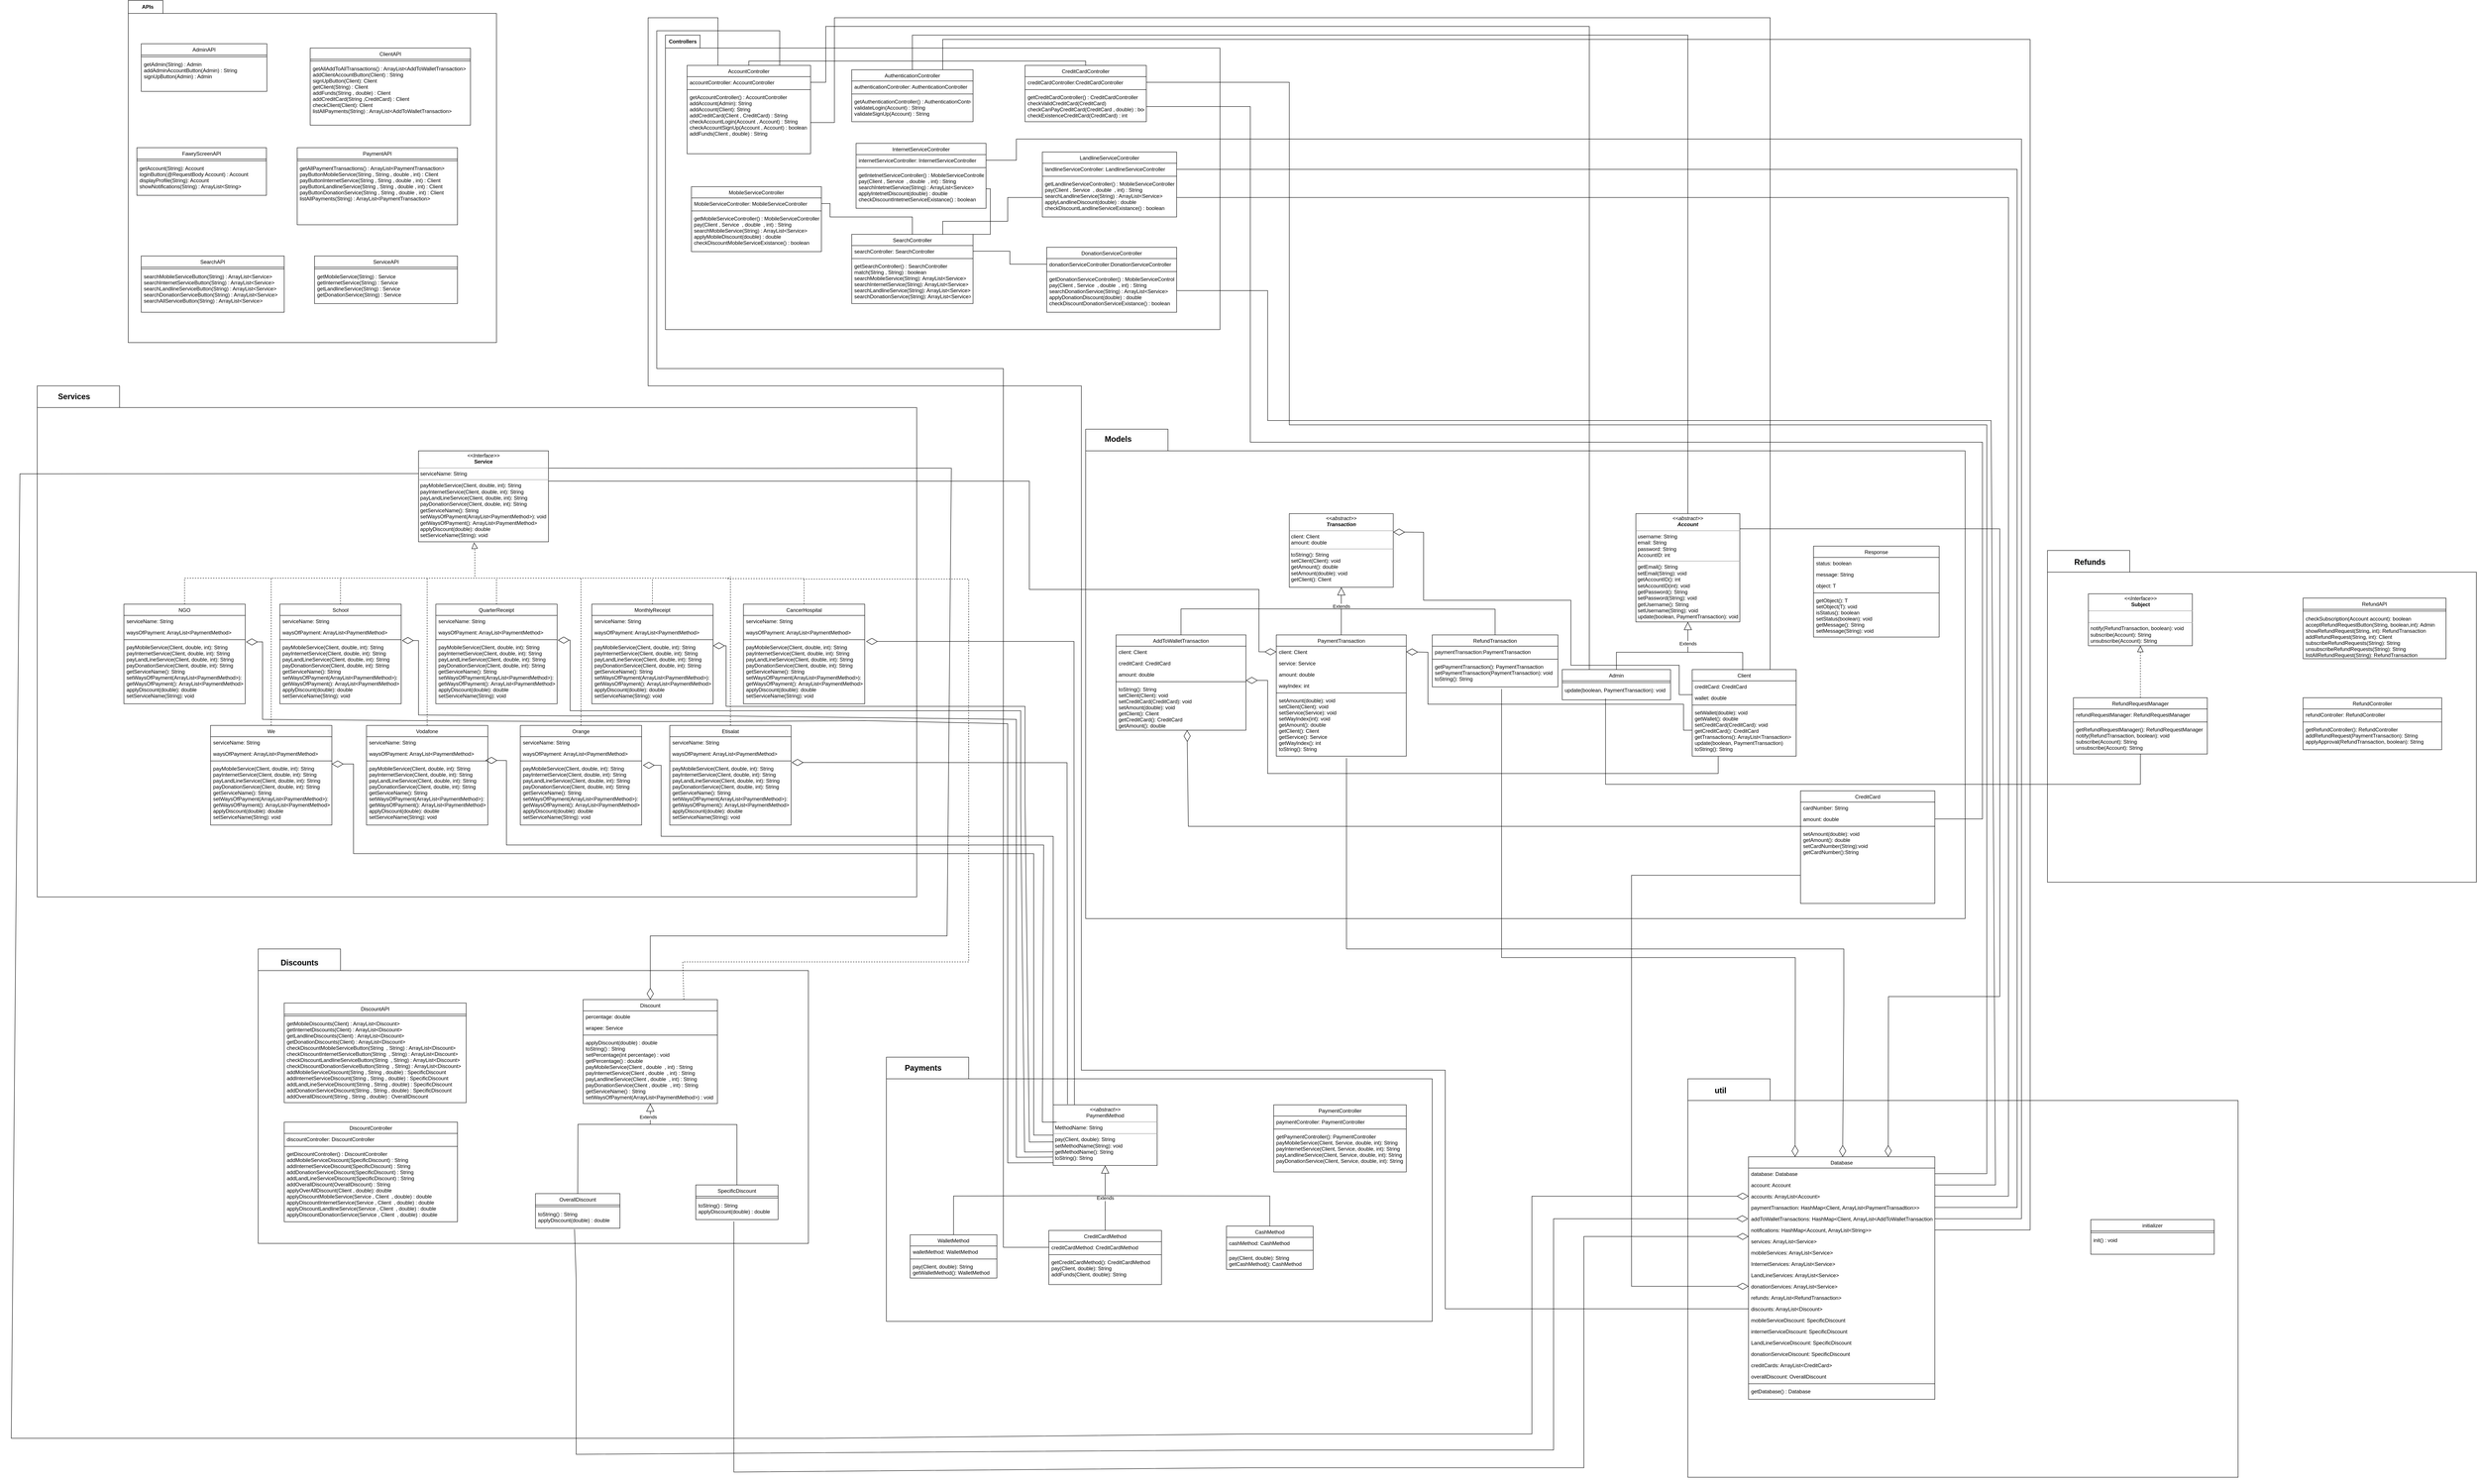 <mxfile version="20.6.2" type="device"><diagram id="C5RBs43oDa-KdzZeNtuy" name="Page-1"><mxGraphModel dx="6577" dy="4786" grid="1" gridSize="10" guides="1" tooltips="1" connect="1" arrows="1" fold="1" page="1" pageScale="1" pageWidth="827" pageHeight="1169" math="0" shadow="0"><root><mxCell id="WIyWlLk6GJQsqaUBKTNV-0"/><mxCell id="WIyWlLk6GJQsqaUBKTNV-1" parent="WIyWlLk6GJQsqaUBKTNV-0"/><mxCell id="FVhe98gVgDs1rTVVoqAT-0" value="" style="shape=folder;fontStyle=1;spacingTop=10;tabWidth=80;tabHeight=30;tabPosition=left;html=1;" parent="WIyWlLk6GJQsqaUBKTNV-1" vertex="1"><mxGeometry x="-1920" y="-1640" width="850" height="790" as="geometry"/></mxCell><mxCell id="FVhe98gVgDs1rTVVoqAT-1" value="&lt;b&gt;APIs&lt;/b&gt;" style="text;html=1;strokeColor=none;fillColor=none;align=center;verticalAlign=middle;whiteSpace=wrap;rounded=0;" parent="WIyWlLk6GJQsqaUBKTNV-1" vertex="1"><mxGeometry x="-1905" y="-1640" width="60" height="30" as="geometry"/></mxCell><mxCell id="FVhe98gVgDs1rTVVoqAT-2" value="AdminAPI" style="swimlane;fontStyle=0;align=center;verticalAlign=top;childLayout=stackLayout;horizontal=1;startSize=26;horizontalStack=0;resizeParent=1;resizeLast=0;collapsible=1;marginBottom=0;rounded=0;shadow=0;strokeWidth=1;" parent="WIyWlLk6GJQsqaUBKTNV-1" vertex="1"><mxGeometry x="-1890" y="-1540" width="290" height="110" as="geometry"><mxRectangle x="230" y="140" width="160" height="26" as="alternateBounds"/></mxGeometry></mxCell><mxCell id="FVhe98gVgDs1rTVVoqAT-3" value="" style="line;html=1;strokeWidth=1;align=left;verticalAlign=middle;spacingTop=-1;spacingLeft=3;spacingRight=3;rotatable=0;labelPosition=right;points=[];portConstraint=eastwest;" parent="FVhe98gVgDs1rTVVoqAT-2" vertex="1"><mxGeometry y="26" width="290" height="8" as="geometry"/></mxCell><mxCell id="FVhe98gVgDs1rTVVoqAT-4" value="getAdmin(String) : Admin&#10;addAdminAccountButton(Admin) : String&#10;signUpButton(Admin) : Admin" style="text;align=left;verticalAlign=top;spacingLeft=4;spacingRight=4;overflow=hidden;rotatable=0;points=[[0,0.5],[1,0.5]];portConstraint=eastwest;" parent="FVhe98gVgDs1rTVVoqAT-2" vertex="1"><mxGeometry y="34" width="290" height="76" as="geometry"/></mxCell><mxCell id="FVhe98gVgDs1rTVVoqAT-5" value="ClientAPI" style="swimlane;fontStyle=0;align=center;verticalAlign=top;childLayout=stackLayout;horizontal=1;startSize=26;horizontalStack=0;resizeParent=1;resizeLast=0;collapsible=1;marginBottom=0;rounded=0;shadow=0;strokeWidth=1;" parent="WIyWlLk6GJQsqaUBKTNV-1" vertex="1"><mxGeometry x="-1500" y="-1530" width="370" height="178" as="geometry"><mxRectangle x="230" y="140" width="160" height="26" as="alternateBounds"/></mxGeometry></mxCell><mxCell id="FVhe98gVgDs1rTVVoqAT-6" value="" style="line;html=1;strokeWidth=1;align=left;verticalAlign=middle;spacingTop=-1;spacingLeft=3;spacingRight=3;rotatable=0;labelPosition=right;points=[];portConstraint=eastwest;" parent="FVhe98gVgDs1rTVVoqAT-5" vertex="1"><mxGeometry y="26" width="370" height="8" as="geometry"/></mxCell><mxCell id="FVhe98gVgDs1rTVVoqAT-7" value="getAllAddToAllTransactions() : ArrayList&lt;AddToWalletTransaction&gt;&#10;addClientAccountButton(Client) : String&#10;signUpButton(Client): Client&#10;getClient(String) : Client &#10;addFunds(String , double) : Client&#10;addCreditCard(String ,CreditCard) : Client&#10;checkClient(Client): Client&#10;listAllPayments(String) : ArrayList&lt;AddToWalletTransaction&gt;" style="text;align=left;verticalAlign=top;spacingLeft=4;spacingRight=4;overflow=hidden;rotatable=0;points=[[0,0.5],[1,0.5]];portConstraint=eastwest;" parent="FVhe98gVgDs1rTVVoqAT-5" vertex="1"><mxGeometry y="34" width="370" height="144" as="geometry"/></mxCell><mxCell id="FVhe98gVgDs1rTVVoqAT-8" value="PaymentAPI" style="swimlane;fontStyle=0;align=center;verticalAlign=top;childLayout=stackLayout;horizontal=1;startSize=26;horizontalStack=0;resizeParent=1;resizeLast=0;collapsible=1;marginBottom=0;rounded=0;shadow=0;strokeWidth=1;" parent="WIyWlLk6GJQsqaUBKTNV-1" vertex="1"><mxGeometry x="-1530" y="-1300" width="370" height="178" as="geometry"><mxRectangle x="230" y="140" width="160" height="26" as="alternateBounds"/></mxGeometry></mxCell><mxCell id="FVhe98gVgDs1rTVVoqAT-9" value="" style="line;html=1;strokeWidth=1;align=left;verticalAlign=middle;spacingTop=-1;spacingLeft=3;spacingRight=3;rotatable=0;labelPosition=right;points=[];portConstraint=eastwest;" parent="FVhe98gVgDs1rTVVoqAT-8" vertex="1"><mxGeometry y="26" width="370" height="8" as="geometry"/></mxCell><mxCell id="FVhe98gVgDs1rTVVoqAT-10" value="getAllPaymentTransactions() : ArrayList&lt;PaymentTransaction&gt; &#10;payButtonMobileService(String , String , double , int) : Client &#10;payButtonInternetService(String , String , double , int) : Client &#10;payButtonLandlineService(String , String , double , int) : Client &#10;payButtonDonationService(String , String , double , int) : Client&#10;listAllPayments(String) : ArrayList&lt;PaymentTransaction&gt;" style="text;align=left;verticalAlign=top;spacingLeft=4;spacingRight=4;overflow=hidden;rotatable=0;points=[[0,0.5],[1,0.5]];portConstraint=eastwest;" parent="FVhe98gVgDs1rTVVoqAT-8" vertex="1"><mxGeometry y="34" width="370" height="144" as="geometry"/></mxCell><mxCell id="FVhe98gVgDs1rTVVoqAT-11" value="FawryScreenAPI" style="swimlane;fontStyle=0;align=center;verticalAlign=top;childLayout=stackLayout;horizontal=1;startSize=26;horizontalStack=0;resizeParent=1;resizeLast=0;collapsible=1;marginBottom=0;rounded=0;shadow=0;strokeWidth=1;" parent="WIyWlLk6GJQsqaUBKTNV-1" vertex="1"><mxGeometry x="-1900" y="-1300" width="299" height="110" as="geometry"><mxRectangle x="230" y="140" width="160" height="26" as="alternateBounds"/></mxGeometry></mxCell><mxCell id="FVhe98gVgDs1rTVVoqAT-12" value="" style="line;html=1;strokeWidth=1;align=left;verticalAlign=middle;spacingTop=-1;spacingLeft=3;spacingRight=3;rotatable=0;labelPosition=right;points=[];portConstraint=eastwest;" parent="FVhe98gVgDs1rTVVoqAT-11" vertex="1"><mxGeometry y="26" width="299" height="8" as="geometry"/></mxCell><mxCell id="FVhe98gVgDs1rTVVoqAT-13" value="getAccount(String): Account&#10;loginButton(@RequestBody Account) : Account&#10;displayProfile(String): Account&#10;showNotifications(String) : ArrayList&lt;String&gt;" style="text;align=left;verticalAlign=top;spacingLeft=4;spacingRight=4;overflow=hidden;rotatable=0;points=[[0,0.5],[1,0.5]];portConstraint=eastwest;" parent="FVhe98gVgDs1rTVVoqAT-11" vertex="1"><mxGeometry y="34" width="299" height="76" as="geometry"/></mxCell><mxCell id="FVhe98gVgDs1rTVVoqAT-14" value="ServiceAPI" style="swimlane;fontStyle=0;align=center;verticalAlign=top;childLayout=stackLayout;horizontal=1;startSize=26;horizontalStack=0;resizeParent=1;resizeLast=0;collapsible=1;marginBottom=0;rounded=0;shadow=0;strokeWidth=1;" parent="WIyWlLk6GJQsqaUBKTNV-1" vertex="1"><mxGeometry x="-1490" y="-1050" width="330" height="110" as="geometry"><mxRectangle x="230" y="140" width="160" height="26" as="alternateBounds"/></mxGeometry></mxCell><mxCell id="FVhe98gVgDs1rTVVoqAT-15" value="" style="line;html=1;strokeWidth=1;align=left;verticalAlign=middle;spacingTop=-1;spacingLeft=3;spacingRight=3;rotatable=0;labelPosition=right;points=[];portConstraint=eastwest;" parent="FVhe98gVgDs1rTVVoqAT-14" vertex="1"><mxGeometry y="26" width="330" height="8" as="geometry"/></mxCell><mxCell id="FVhe98gVgDs1rTVVoqAT-16" value="getMobileService(String) : Service &#10;getInternetService(String) : Service &#10;getLandlineService(String) : Service &#10;getDonationService(String) : Service" style="text;align=left;verticalAlign=top;spacingLeft=4;spacingRight=4;overflow=hidden;rotatable=0;points=[[0,0.5],[1,0.5]];portConstraint=eastwest;" parent="FVhe98gVgDs1rTVVoqAT-14" vertex="1"><mxGeometry y="34" width="330" height="76" as="geometry"/></mxCell><mxCell id="FVhe98gVgDs1rTVVoqAT-17" value="SearchAPI" style="swimlane;fontStyle=0;align=center;verticalAlign=top;childLayout=stackLayout;horizontal=1;startSize=26;horizontalStack=0;resizeParent=1;resizeLast=0;collapsible=1;marginBottom=0;rounded=0;shadow=0;strokeWidth=1;" parent="WIyWlLk6GJQsqaUBKTNV-1" vertex="1"><mxGeometry x="-1890" y="-1050" width="330" height="130" as="geometry"><mxRectangle x="230" y="140" width="160" height="26" as="alternateBounds"/></mxGeometry></mxCell><mxCell id="FVhe98gVgDs1rTVVoqAT-18" value="" style="line;html=1;strokeWidth=1;align=left;verticalAlign=middle;spacingTop=-1;spacingLeft=3;spacingRight=3;rotatable=0;labelPosition=right;points=[];portConstraint=eastwest;" parent="FVhe98gVgDs1rTVVoqAT-17" vertex="1"><mxGeometry y="26" width="330" height="8" as="geometry"/></mxCell><mxCell id="FVhe98gVgDs1rTVVoqAT-19" value="searchMobileServiceButton(String) : ArrayList&lt;Service&gt;&#10;searchInternetServiceButton(String) : ArrayList&lt;Service&gt;&#10;searchLandlineServiceButton(String) : ArrayList&lt;Service&gt;&#10;searchDonationServiceButton(String) : ArrayList&lt;Service&gt;&#10;searchAllServiceButton(String) : ArrayList&lt;Service&gt;" style="text;align=left;verticalAlign=top;spacingLeft=4;spacingRight=4;overflow=hidden;rotatable=0;points=[[0,0.5],[1,0.5]];portConstraint=eastwest;" parent="FVhe98gVgDs1rTVVoqAT-17" vertex="1"><mxGeometry y="34" width="330" height="76" as="geometry"/></mxCell><mxCell id="FVhe98gVgDs1rTVVoqAT-20" value="" style="shape=folder;fontStyle=1;spacingTop=10;tabWidth=80;tabHeight=30;tabPosition=left;html=1;" parent="WIyWlLk6GJQsqaUBKTNV-1" vertex="1"><mxGeometry x="-680" y="-1560" width="1280" height="680" as="geometry"/></mxCell><mxCell id="FVhe98gVgDs1rTVVoqAT-21" value="&lt;b&gt;Controllers&lt;/b&gt;" style="text;html=1;strokeColor=none;fillColor=none;align=center;verticalAlign=middle;whiteSpace=wrap;rounded=0;" parent="WIyWlLk6GJQsqaUBKTNV-1" vertex="1"><mxGeometry x="-670" y="-1560" width="60" height="30" as="geometry"/></mxCell><mxCell id="FVhe98gVgDs1rTVVoqAT-22" value="AccountController" style="swimlane;fontStyle=0;align=center;verticalAlign=top;childLayout=stackLayout;horizontal=1;startSize=26;horizontalStack=0;resizeParent=1;resizeLast=0;collapsible=1;marginBottom=0;rounded=0;shadow=0;strokeWidth=1;" parent="WIyWlLk6GJQsqaUBKTNV-1" vertex="1"><mxGeometry x="-630" y="-1490" width="285" height="204" as="geometry"><mxRectangle x="230" y="140" width="160" height="26" as="alternateBounds"/></mxGeometry></mxCell><mxCell id="FVhe98gVgDs1rTVVoqAT-23" value="accountController: AccountController" style="text;align=left;verticalAlign=top;spacingLeft=4;spacingRight=4;overflow=hidden;rotatable=0;points=[[0,0.5],[1,0.5]];portConstraint=eastwest;" parent="FVhe98gVgDs1rTVVoqAT-22" vertex="1"><mxGeometry y="26" width="285" height="26" as="geometry"/></mxCell><mxCell id="FVhe98gVgDs1rTVVoqAT-24" value="" style="line;html=1;strokeWidth=1;align=left;verticalAlign=middle;spacingTop=-1;spacingLeft=3;spacingRight=3;rotatable=0;labelPosition=right;points=[];portConstraint=eastwest;" parent="FVhe98gVgDs1rTVVoqAT-22" vertex="1"><mxGeometry y="52" width="285" height="8" as="geometry"/></mxCell><mxCell id="FVhe98gVgDs1rTVVoqAT-25" value="getAccountController() : AccountController &#10;addAccount(Admin): String &#10;addAccount(Client): String &#10;addCreditCard(Client , CreditCard) : String &#10;checkAccountLogin(Account , Account) : String &#10;checkAccountSignUp(Account , Account) : boolean&#10;addFunds(Client , double) : String&#10;" style="text;align=left;verticalAlign=top;spacingLeft=4;spacingRight=4;overflow=hidden;rotatable=0;points=[[0,0.5],[1,0.5]];portConstraint=eastwest;" parent="FVhe98gVgDs1rTVVoqAT-22" vertex="1"><mxGeometry y="60" width="285" height="144" as="geometry"/></mxCell><mxCell id="FVhe98gVgDs1rTVVoqAT-26" value="AuthenticationController" style="swimlane;fontStyle=0;align=center;verticalAlign=top;childLayout=stackLayout;horizontal=1;startSize=26;horizontalStack=0;resizeParent=1;resizeLast=0;collapsible=1;marginBottom=0;rounded=0;shadow=0;strokeWidth=1;" parent="WIyWlLk6GJQsqaUBKTNV-1" vertex="1"><mxGeometry x="-250" y="-1480" width="280" height="120" as="geometry"><mxRectangle x="230" y="140" width="160" height="26" as="alternateBounds"/></mxGeometry></mxCell><mxCell id="FVhe98gVgDs1rTVVoqAT-27" value="authenticationController: AuthenticationController" style="text;align=left;verticalAlign=top;spacingLeft=4;spacingRight=4;overflow=hidden;rotatable=0;points=[[0,0.5],[1,0.5]];portConstraint=eastwest;" parent="FVhe98gVgDs1rTVVoqAT-26" vertex="1"><mxGeometry y="26" width="280" height="26" as="geometry"/></mxCell><mxCell id="FVhe98gVgDs1rTVVoqAT-28" value="" style="line;html=1;strokeWidth=1;align=left;verticalAlign=middle;spacingTop=-1;spacingLeft=3;spacingRight=3;rotatable=0;labelPosition=right;points=[];portConstraint=eastwest;" parent="FVhe98gVgDs1rTVVoqAT-26" vertex="1"><mxGeometry y="52" width="280" height="8" as="geometry"/></mxCell><mxCell id="FVhe98gVgDs1rTVVoqAT-29" value="getAuthenticationController() : AuthenticationController &#10;validateLogin(Account) : String&#10;validateSignUp(Account) : String&#10;" style="text;align=left;verticalAlign=top;spacingLeft=4;spacingRight=4;overflow=hidden;rotatable=0;points=[[0,0.5],[1,0.5]];portConstraint=eastwest;" parent="FVhe98gVgDs1rTVVoqAT-26" vertex="1"><mxGeometry y="60" width="280" height="60" as="geometry"/></mxCell><mxCell id="FVhe98gVgDs1rTVVoqAT-30" value="CreditCardController" style="swimlane;fontStyle=0;align=center;verticalAlign=top;childLayout=stackLayout;horizontal=1;startSize=26;horizontalStack=0;resizeParent=1;resizeLast=0;collapsible=1;marginBottom=0;rounded=0;shadow=0;strokeWidth=1;" parent="WIyWlLk6GJQsqaUBKTNV-1" vertex="1"><mxGeometry x="150" y="-1490" width="280" height="130" as="geometry"><mxRectangle x="230" y="140" width="160" height="26" as="alternateBounds"/></mxGeometry></mxCell><mxCell id="FVhe98gVgDs1rTVVoqAT-31" value="creditCardController:CreditCardController" style="text;align=left;verticalAlign=top;spacingLeft=4;spacingRight=4;overflow=hidden;rotatable=0;points=[[0,0.5],[1,0.5]];portConstraint=eastwest;" parent="FVhe98gVgDs1rTVVoqAT-30" vertex="1"><mxGeometry y="26" width="280" height="26" as="geometry"/></mxCell><mxCell id="FVhe98gVgDs1rTVVoqAT-32" value="" style="line;html=1;strokeWidth=1;align=left;verticalAlign=middle;spacingTop=-1;spacingLeft=3;spacingRight=3;rotatable=0;labelPosition=right;points=[];portConstraint=eastwest;" parent="FVhe98gVgDs1rTVVoqAT-30" vertex="1"><mxGeometry y="52" width="280" height="8" as="geometry"/></mxCell><mxCell id="FVhe98gVgDs1rTVVoqAT-33" value="getCreditCardController() : CreditCardController &#10;checkValidCreditCard(CreditCard)&#10;checkCanPayCreditCard(CreditCard , double) : boolean &#10;checkExistenceCreditCard(CreditCard) : int&#10;" style="text;align=left;verticalAlign=top;spacingLeft=4;spacingRight=4;overflow=hidden;rotatable=0;points=[[0,0.5],[1,0.5]];portConstraint=eastwest;" parent="FVhe98gVgDs1rTVVoqAT-30" vertex="1"><mxGeometry y="60" width="280" height="70" as="geometry"/></mxCell><mxCell id="FVhe98gVgDs1rTVVoqAT-34" value="LandlineServiceController" style="swimlane;fontStyle=0;align=center;verticalAlign=top;childLayout=stackLayout;horizontal=1;startSize=26;horizontalStack=0;resizeParent=1;resizeLast=0;collapsible=1;marginBottom=0;rounded=0;shadow=0;strokeWidth=1;" parent="WIyWlLk6GJQsqaUBKTNV-1" vertex="1"><mxGeometry x="190" y="-1290" width="310" height="150" as="geometry"><mxRectangle x="230" y="140" width="160" height="26" as="alternateBounds"/></mxGeometry></mxCell><mxCell id="FVhe98gVgDs1rTVVoqAT-35" value="landlineServiceController: LandlineServiceController" style="text;align=left;verticalAlign=top;spacingLeft=4;spacingRight=4;overflow=hidden;rotatable=0;points=[[0,0.5],[1,0.5]];portConstraint=eastwest;" parent="FVhe98gVgDs1rTVVoqAT-34" vertex="1"><mxGeometry y="26" width="310" height="26" as="geometry"/></mxCell><mxCell id="FVhe98gVgDs1rTVVoqAT-36" value="" style="line;html=1;strokeWidth=1;align=left;verticalAlign=middle;spacingTop=-1;spacingLeft=3;spacingRight=3;rotatable=0;labelPosition=right;points=[];portConstraint=eastwest;" parent="FVhe98gVgDs1rTVVoqAT-34" vertex="1"><mxGeometry y="52" width="310" height="8" as="geometry"/></mxCell><mxCell id="FVhe98gVgDs1rTVVoqAT-37" value="getLandlineServiceController() : MobileServiceController &#10;pay(Client , Service  , double  , int) : String&#10;searchLandlineService(String) : ArrayList&lt;Service&gt; &#10;applyLandlineDiscount(double) : double&#10;checkDiscountLandlineServiceExistance() : boolean &#10;" style="text;align=left;verticalAlign=top;spacingLeft=4;spacingRight=4;overflow=hidden;rotatable=0;points=[[0,0.5],[1,0.5]];portConstraint=eastwest;" parent="FVhe98gVgDs1rTVVoqAT-34" vertex="1"><mxGeometry y="60" width="310" height="90" as="geometry"/></mxCell><mxCell id="FVhe98gVgDs1rTVVoqAT-38" value="InternetServiceController" style="swimlane;fontStyle=0;align=center;verticalAlign=top;childLayout=stackLayout;horizontal=1;startSize=26;horizontalStack=0;resizeParent=1;resizeLast=0;collapsible=1;marginBottom=0;rounded=0;shadow=0;strokeWidth=1;" parent="WIyWlLk6GJQsqaUBKTNV-1" vertex="1"><mxGeometry x="-240" y="-1310" width="300" height="150" as="geometry"><mxRectangle x="230" y="140" width="160" height="26" as="alternateBounds"/></mxGeometry></mxCell><mxCell id="FVhe98gVgDs1rTVVoqAT-39" value="internetServiceController: InternetServiceController" style="text;align=left;verticalAlign=top;spacingLeft=4;spacingRight=4;overflow=hidden;rotatable=0;points=[[0,0.5],[1,0.5]];portConstraint=eastwest;" parent="FVhe98gVgDs1rTVVoqAT-38" vertex="1"><mxGeometry y="26" width="300" height="26" as="geometry"/></mxCell><mxCell id="FVhe98gVgDs1rTVVoqAT-40" value="" style="line;html=1;strokeWidth=1;align=left;verticalAlign=middle;spacingTop=-1;spacingLeft=3;spacingRight=3;rotatable=0;labelPosition=right;points=[];portConstraint=eastwest;" parent="FVhe98gVgDs1rTVVoqAT-38" vertex="1"><mxGeometry y="52" width="300" height="8" as="geometry"/></mxCell><mxCell id="FVhe98gVgDs1rTVVoqAT-41" value="getIntetnetServiceController() : MobileServiceController &#10;pay(Client , Service  , double  , int) : String&#10;searchIntetnetService(String) : ArrayList&lt;Service&gt; &#10;applyIntetnetDiscount(double) : double&#10;checkDiscountIntetnetServiceExistance() : boolean" style="text;align=left;verticalAlign=top;spacingLeft=4;spacingRight=4;overflow=hidden;rotatable=0;points=[[0,0.5],[1,0.5]];portConstraint=eastwest;" parent="FVhe98gVgDs1rTVVoqAT-38" vertex="1"><mxGeometry y="60" width="300" height="90" as="geometry"/></mxCell><mxCell id="FVhe98gVgDs1rTVVoqAT-42" value="DonationServiceController" style="swimlane;fontStyle=0;align=center;verticalAlign=top;childLayout=stackLayout;horizontal=1;startSize=26;horizontalStack=0;resizeParent=1;resizeLast=0;collapsible=1;marginBottom=0;rounded=0;shadow=0;strokeWidth=1;" parent="WIyWlLk6GJQsqaUBKTNV-1" vertex="1"><mxGeometry x="200" y="-1070" width="300" height="150" as="geometry"><mxRectangle x="230" y="140" width="160" height="26" as="alternateBounds"/></mxGeometry></mxCell><mxCell id="FVhe98gVgDs1rTVVoqAT-43" value="donationServiceController:DonationServiceController" style="text;align=left;verticalAlign=top;spacingLeft=4;spacingRight=4;overflow=hidden;rotatable=0;points=[[0,0.5],[1,0.5]];portConstraint=eastwest;" parent="FVhe98gVgDs1rTVVoqAT-42" vertex="1"><mxGeometry y="26" width="300" height="26" as="geometry"/></mxCell><mxCell id="FVhe98gVgDs1rTVVoqAT-44" value="" style="line;html=1;strokeWidth=1;align=left;verticalAlign=middle;spacingTop=-1;spacingLeft=3;spacingRight=3;rotatable=0;labelPosition=right;points=[];portConstraint=eastwest;" parent="FVhe98gVgDs1rTVVoqAT-42" vertex="1"><mxGeometry y="52" width="300" height="8" as="geometry"/></mxCell><mxCell id="FVhe98gVgDs1rTVVoqAT-45" value="getDonationServiceController() : MobileServiceController &#10;pay(Client , Service  , double  , int) : String&#10;searchDonationService(String) : ArrayList&lt;Service&gt; &#10;applyDonationDiscount(double) : double&#10;checkDiscountDonationServiceExistance() : boolean" style="text;align=left;verticalAlign=top;spacingLeft=4;spacingRight=4;overflow=hidden;rotatable=0;points=[[0,0.5],[1,0.5]];portConstraint=eastwest;" parent="FVhe98gVgDs1rTVVoqAT-42" vertex="1"><mxGeometry y="60" width="300" height="80" as="geometry"/></mxCell><mxCell id="FVhe98gVgDs1rTVVoqAT-46" value="MobileServiceController" style="swimlane;fontStyle=0;align=center;verticalAlign=top;childLayout=stackLayout;horizontal=1;startSize=26;horizontalStack=0;resizeParent=1;resizeLast=0;collapsible=1;marginBottom=0;rounded=0;shadow=0;strokeWidth=1;" parent="WIyWlLk6GJQsqaUBKTNV-1" vertex="1"><mxGeometry x="-620" y="-1210" width="300" height="150" as="geometry"><mxRectangle x="230" y="140" width="160" height="26" as="alternateBounds"/></mxGeometry></mxCell><mxCell id="FVhe98gVgDs1rTVVoqAT-47" value="MobileServiceController: MobileServiceController" style="text;align=left;verticalAlign=top;spacingLeft=4;spacingRight=4;overflow=hidden;rotatable=0;points=[[0,0.5],[1,0.5]];portConstraint=eastwest;" parent="FVhe98gVgDs1rTVVoqAT-46" vertex="1"><mxGeometry y="26" width="300" height="26" as="geometry"/></mxCell><mxCell id="FVhe98gVgDs1rTVVoqAT-48" value="" style="line;html=1;strokeWidth=1;align=left;verticalAlign=middle;spacingTop=-1;spacingLeft=3;spacingRight=3;rotatable=0;labelPosition=right;points=[];portConstraint=eastwest;" parent="FVhe98gVgDs1rTVVoqAT-46" vertex="1"><mxGeometry y="52" width="300" height="8" as="geometry"/></mxCell><mxCell id="FVhe98gVgDs1rTVVoqAT-49" value="getMobileServiceController() : MobileServiceController &#10;pay(Client , Service  , double  , int) : String&#10;searchMobileService(String) : ArrayList&lt;Service&gt; &#10;applyMobileDiscount(double) : double&#10;checkDiscountMobileServiceExistance() : boolean &#10;" style="text;align=left;verticalAlign=top;spacingLeft=4;spacingRight=4;overflow=hidden;rotatable=0;points=[[0,0.5],[1,0.5]];portConstraint=eastwest;" parent="FVhe98gVgDs1rTVVoqAT-46" vertex="1"><mxGeometry y="60" width="300" height="90" as="geometry"/></mxCell><mxCell id="FVhe98gVgDs1rTVVoqAT-50" value="SearchController" style="swimlane;fontStyle=0;align=center;verticalAlign=top;childLayout=stackLayout;horizontal=1;startSize=26;horizontalStack=0;resizeParent=1;resizeLast=0;collapsible=1;marginBottom=0;rounded=0;shadow=0;strokeWidth=1;" parent="WIyWlLk6GJQsqaUBKTNV-1" vertex="1"><mxGeometry x="-250" y="-1100" width="280" height="160" as="geometry"><mxRectangle x="230" y="140" width="160" height="26" as="alternateBounds"/></mxGeometry></mxCell><mxCell id="FVhe98gVgDs1rTVVoqAT-51" value="searchController: SearchController" style="text;align=left;verticalAlign=top;spacingLeft=4;spacingRight=4;overflow=hidden;rotatable=0;points=[[0,0.5],[1,0.5]];portConstraint=eastwest;" parent="FVhe98gVgDs1rTVVoqAT-50" vertex="1"><mxGeometry y="26" width="280" height="26" as="geometry"/></mxCell><mxCell id="FVhe98gVgDs1rTVVoqAT-52" value="" style="line;html=1;strokeWidth=1;align=left;verticalAlign=middle;spacingTop=-1;spacingLeft=3;spacingRight=3;rotatable=0;labelPosition=right;points=[];portConstraint=eastwest;" parent="FVhe98gVgDs1rTVVoqAT-50" vertex="1"><mxGeometry y="52" width="280" height="8" as="geometry"/></mxCell><mxCell id="FVhe98gVgDs1rTVVoqAT-53" value="getSearchController() : SearchController &#10;match(String , String) : boolean&#10;searchMobileService(String): ArrayList&lt;Service&gt; &#10;searchInternetService(String): ArrayList&lt;Service&gt; &#10;searchLandlineService(String): ArrayList&lt;Service&gt; &#10;searchDonationService(String): ArrayList&lt;Service&gt;" style="text;align=left;verticalAlign=top;spacingLeft=4;spacingRight=4;overflow=hidden;rotatable=0;points=[[0,0.5],[1,0.5]];portConstraint=eastwest;" parent="FVhe98gVgDs1rTVVoqAT-50" vertex="1"><mxGeometry y="60" width="280" height="100" as="geometry"/></mxCell><mxCell id="FVhe98gVgDs1rTVVoqAT-54" value="" style="shape=folder;fontStyle=1;spacingTop=10;tabWidth=190;tabHeight=50;tabPosition=left;html=1;" parent="WIyWlLk6GJQsqaUBKTNV-1" vertex="1"><mxGeometry x="-2130" y="-750" width="2030" height="1180" as="geometry"/></mxCell><mxCell id="FVhe98gVgDs1rTVVoqAT-55" value="&lt;font style=&quot;font-size: 18px&quot;&gt;&lt;b&gt;Services&lt;/b&gt;&lt;/font&gt;" style="text;html=1;strokeColor=none;fillColor=none;align=center;verticalAlign=middle;whiteSpace=wrap;rounded=0;" parent="WIyWlLk6GJQsqaUBKTNV-1" vertex="1"><mxGeometry x="-2130" y="-740" width="170" height="30" as="geometry"/></mxCell><mxCell id="FVhe98gVgDs1rTVVoqAT-56" value="CancerHospital" style="swimlane;fontStyle=0;align=center;verticalAlign=top;childLayout=stackLayout;horizontal=1;startSize=26;horizontalStack=0;resizeParent=1;resizeLast=0;collapsible=1;marginBottom=0;rounded=0;shadow=0;strokeWidth=1;" parent="WIyWlLk6GJQsqaUBKTNV-1" vertex="1"><mxGeometry x="-500" y="-246" width="280" height="230" as="geometry"><mxRectangle x="230" y="140" width="160" height="26" as="alternateBounds"/></mxGeometry></mxCell><mxCell id="FVhe98gVgDs1rTVVoqAT-57" value="serviceName: String" style="text;align=left;verticalAlign=top;spacingLeft=4;spacingRight=4;overflow=hidden;rotatable=0;points=[[0,0.5],[1,0.5]];portConstraint=eastwest;" parent="FVhe98gVgDs1rTVVoqAT-56" vertex="1"><mxGeometry y="26" width="280" height="26" as="geometry"/></mxCell><mxCell id="FVhe98gVgDs1rTVVoqAT-58" value="waysOfPayment: ArrayList&lt;PaymentMethod&gt;" style="text;align=left;verticalAlign=top;spacingLeft=4;spacingRight=4;overflow=hidden;rotatable=0;points=[[0,0.5],[1,0.5]];portConstraint=eastwest;" parent="FVhe98gVgDs1rTVVoqAT-56" vertex="1"><mxGeometry y="52" width="280" height="26" as="geometry"/></mxCell><mxCell id="FVhe98gVgDs1rTVVoqAT-59" value="" style="line;html=1;strokeWidth=1;align=left;verticalAlign=middle;spacingTop=-1;spacingLeft=3;spacingRight=3;rotatable=0;labelPosition=right;points=[];portConstraint=eastwest;" parent="FVhe98gVgDs1rTVVoqAT-56" vertex="1"><mxGeometry y="78" width="280" height="8" as="geometry"/></mxCell><mxCell id="FVhe98gVgDs1rTVVoqAT-60" value="payMobileService(Client, double, int): String&#10;payInternetService(Client, double, int): String&#10;payLandLineService(Client, double, int): String&#10;payDonationService(Client, double, int): String&#10;getServiceName(): String&#10;setWaysOfPayment(ArrayList&lt;PaymentMethod&gt;): void&#10;getWaysOfPayment(): ArrayList&lt;PaymentMethod&gt;&#10;applyDiscount(double): double&#10;setServiceName(String): void" style="text;align=left;verticalAlign=top;spacingLeft=4;spacingRight=4;overflow=hidden;rotatable=0;points=[[0,0.5],[1,0.5]];portConstraint=eastwest;" parent="FVhe98gVgDs1rTVVoqAT-56" vertex="1"><mxGeometry y="86" width="280" height="144" as="geometry"/></mxCell><mxCell id="FVhe98gVgDs1rTVVoqAT-61" value="Etisalat" style="swimlane;fontStyle=0;align=center;verticalAlign=top;childLayout=stackLayout;horizontal=1;startSize=26;horizontalStack=0;resizeParent=1;resizeLast=0;collapsible=1;marginBottom=0;rounded=0;shadow=0;strokeWidth=1;" parent="WIyWlLk6GJQsqaUBKTNV-1" vertex="1"><mxGeometry x="-670" y="34" width="280" height="230" as="geometry"><mxRectangle x="230" y="140" width="160" height="26" as="alternateBounds"/></mxGeometry></mxCell><mxCell id="FVhe98gVgDs1rTVVoqAT-62" value="serviceName: String" style="text;align=left;verticalAlign=top;spacingLeft=4;spacingRight=4;overflow=hidden;rotatable=0;points=[[0,0.5],[1,0.5]];portConstraint=eastwest;" parent="FVhe98gVgDs1rTVVoqAT-61" vertex="1"><mxGeometry y="26" width="280" height="26" as="geometry"/></mxCell><mxCell id="FVhe98gVgDs1rTVVoqAT-63" value="waysOfPayment: ArrayList&lt;PaymentMethod&gt;" style="text;align=left;verticalAlign=top;spacingLeft=4;spacingRight=4;overflow=hidden;rotatable=0;points=[[0,0.5],[1,0.5]];portConstraint=eastwest;" parent="FVhe98gVgDs1rTVVoqAT-61" vertex="1"><mxGeometry y="52" width="280" height="26" as="geometry"/></mxCell><mxCell id="FVhe98gVgDs1rTVVoqAT-64" value="" style="line;html=1;strokeWidth=1;align=left;verticalAlign=middle;spacingTop=-1;spacingLeft=3;spacingRight=3;rotatable=0;labelPosition=right;points=[];portConstraint=eastwest;" parent="FVhe98gVgDs1rTVVoqAT-61" vertex="1"><mxGeometry y="78" width="280" height="8" as="geometry"/></mxCell><mxCell id="FVhe98gVgDs1rTVVoqAT-65" value="payMobileService(Client, double, int): String&#10;payInternetService(Client, double, int): String&#10;payLandLineService(Client, double, int): String&#10;payDonationService(Client, double, int): String&#10;getServiceName(): String&#10;setWaysOfPayment(ArrayList&lt;PaymentMethod&gt;): void&#10;getWaysOfPayment(): ArrayList&lt;PaymentMethod&gt;&#10;applyDiscount(double): double&#10;setServiceName(String): void" style="text;align=left;verticalAlign=top;spacingLeft=4;spacingRight=4;overflow=hidden;rotatable=0;points=[[0,0.5],[1,0.5]];portConstraint=eastwest;" parent="FVhe98gVgDs1rTVVoqAT-61" vertex="1"><mxGeometry y="86" width="280" height="144" as="geometry"/></mxCell><mxCell id="FVhe98gVgDs1rTVVoqAT-66" value="MonthlyReceipt" style="swimlane;fontStyle=0;align=center;verticalAlign=top;childLayout=stackLayout;horizontal=1;startSize=26;horizontalStack=0;resizeParent=1;resizeLast=0;collapsible=1;marginBottom=0;rounded=0;shadow=0;strokeWidth=1;" parent="WIyWlLk6GJQsqaUBKTNV-1" vertex="1"><mxGeometry x="-850" y="-246" width="280" height="230" as="geometry"><mxRectangle x="230" y="140" width="160" height="26" as="alternateBounds"/></mxGeometry></mxCell><mxCell id="FVhe98gVgDs1rTVVoqAT-67" value="serviceName: String" style="text;align=left;verticalAlign=top;spacingLeft=4;spacingRight=4;overflow=hidden;rotatable=0;points=[[0,0.5],[1,0.5]];portConstraint=eastwest;" parent="FVhe98gVgDs1rTVVoqAT-66" vertex="1"><mxGeometry y="26" width="280" height="26" as="geometry"/></mxCell><mxCell id="FVhe98gVgDs1rTVVoqAT-68" value="waysOfPayment: ArrayList&lt;PaymentMethod&gt;" style="text;align=left;verticalAlign=top;spacingLeft=4;spacingRight=4;overflow=hidden;rotatable=0;points=[[0,0.5],[1,0.5]];portConstraint=eastwest;" parent="FVhe98gVgDs1rTVVoqAT-66" vertex="1"><mxGeometry y="52" width="280" height="26" as="geometry"/></mxCell><mxCell id="FVhe98gVgDs1rTVVoqAT-69" value="" style="line;html=1;strokeWidth=1;align=left;verticalAlign=middle;spacingTop=-1;spacingLeft=3;spacingRight=3;rotatable=0;labelPosition=right;points=[];portConstraint=eastwest;" parent="FVhe98gVgDs1rTVVoqAT-66" vertex="1"><mxGeometry y="78" width="280" height="8" as="geometry"/></mxCell><mxCell id="FVhe98gVgDs1rTVVoqAT-70" value="payMobileService(Client, double, int): String&#10;payInternetService(Client, double, int): String&#10;payLandLineService(Client, double, int): String&#10;payDonationService(Client, double, int): String&#10;getServiceName(): String&#10;setWaysOfPayment(ArrayList&lt;PaymentMethod&gt;): void&#10;getWaysOfPayment(): ArrayList&lt;PaymentMethod&gt;&#10;applyDiscount(double): double&#10;setServiceName(String): void" style="text;align=left;verticalAlign=top;spacingLeft=4;spacingRight=4;overflow=hidden;rotatable=0;points=[[0,0.5],[1,0.5]];portConstraint=eastwest;" parent="FVhe98gVgDs1rTVVoqAT-66" vertex="1"><mxGeometry y="86" width="280" height="144" as="geometry"/></mxCell><mxCell id="FVhe98gVgDs1rTVVoqAT-71" value="NGO" style="swimlane;fontStyle=0;align=center;verticalAlign=top;childLayout=stackLayout;horizontal=1;startSize=26;horizontalStack=0;resizeParent=1;resizeLast=0;collapsible=1;marginBottom=0;rounded=0;shadow=0;strokeWidth=1;" parent="WIyWlLk6GJQsqaUBKTNV-1" vertex="1"><mxGeometry x="-1930" y="-246" width="280" height="230" as="geometry"><mxRectangle x="230" y="140" width="160" height="26" as="alternateBounds"/></mxGeometry></mxCell><mxCell id="FVhe98gVgDs1rTVVoqAT-72" value="serviceName: String" style="text;align=left;verticalAlign=top;spacingLeft=4;spacingRight=4;overflow=hidden;rotatable=0;points=[[0,0.5],[1,0.5]];portConstraint=eastwest;" parent="FVhe98gVgDs1rTVVoqAT-71" vertex="1"><mxGeometry y="26" width="280" height="26" as="geometry"/></mxCell><mxCell id="FVhe98gVgDs1rTVVoqAT-73" value="waysOfPayment: ArrayList&lt;PaymentMethod&gt;" style="text;align=left;verticalAlign=top;spacingLeft=4;spacingRight=4;overflow=hidden;rotatable=0;points=[[0,0.5],[1,0.5]];portConstraint=eastwest;" parent="FVhe98gVgDs1rTVVoqAT-71" vertex="1"><mxGeometry y="52" width="280" height="26" as="geometry"/></mxCell><mxCell id="FVhe98gVgDs1rTVVoqAT-74" value="" style="line;html=1;strokeWidth=1;align=left;verticalAlign=middle;spacingTop=-1;spacingLeft=3;spacingRight=3;rotatable=0;labelPosition=right;points=[];portConstraint=eastwest;" parent="FVhe98gVgDs1rTVVoqAT-71" vertex="1"><mxGeometry y="78" width="280" height="8" as="geometry"/></mxCell><mxCell id="FVhe98gVgDs1rTVVoqAT-75" value="payMobileService(Client, double, int): String&#10;payInternetService(Client, double, int): String&#10;payLandLineService(Client, double, int): String&#10;payDonationService(Client, double, int): String&#10;getServiceName(): String&#10;setWaysOfPayment(ArrayList&lt;PaymentMethod&gt;): void&#10;getWaysOfPayment(): ArrayList&lt;PaymentMethod&gt;&#10;applyDiscount(double): double&#10;setServiceName(String): void" style="text;align=left;verticalAlign=top;spacingLeft=4;spacingRight=4;overflow=hidden;rotatable=0;points=[[0,0.5],[1,0.5]];portConstraint=eastwest;" parent="FVhe98gVgDs1rTVVoqAT-71" vertex="1"><mxGeometry y="86" width="280" height="144" as="geometry"/></mxCell><mxCell id="FVhe98gVgDs1rTVVoqAT-76" value="Orange" style="swimlane;fontStyle=0;align=center;verticalAlign=top;childLayout=stackLayout;horizontal=1;startSize=26;horizontalStack=0;resizeParent=1;resizeLast=0;collapsible=1;marginBottom=0;rounded=0;shadow=0;strokeWidth=1;" parent="WIyWlLk6GJQsqaUBKTNV-1" vertex="1"><mxGeometry x="-1015" y="34" width="280" height="230" as="geometry"><mxRectangle x="230" y="140" width="160" height="26" as="alternateBounds"/></mxGeometry></mxCell><mxCell id="FVhe98gVgDs1rTVVoqAT-77" value="serviceName: String" style="text;align=left;verticalAlign=top;spacingLeft=4;spacingRight=4;overflow=hidden;rotatable=0;points=[[0,0.5],[1,0.5]];portConstraint=eastwest;" parent="FVhe98gVgDs1rTVVoqAT-76" vertex="1"><mxGeometry y="26" width="280" height="26" as="geometry"/></mxCell><mxCell id="FVhe98gVgDs1rTVVoqAT-78" value="waysOfPayment: ArrayList&lt;PaymentMethod&gt;" style="text;align=left;verticalAlign=top;spacingLeft=4;spacingRight=4;overflow=hidden;rotatable=0;points=[[0,0.5],[1,0.5]];portConstraint=eastwest;" parent="FVhe98gVgDs1rTVVoqAT-76" vertex="1"><mxGeometry y="52" width="280" height="26" as="geometry"/></mxCell><mxCell id="FVhe98gVgDs1rTVVoqAT-79" value="" style="line;html=1;strokeWidth=1;align=left;verticalAlign=middle;spacingTop=-1;spacingLeft=3;spacingRight=3;rotatable=0;labelPosition=right;points=[];portConstraint=eastwest;" parent="FVhe98gVgDs1rTVVoqAT-76" vertex="1"><mxGeometry y="78" width="280" height="8" as="geometry"/></mxCell><mxCell id="FVhe98gVgDs1rTVVoqAT-80" value="payMobileService(Client, double, int): String&#10;payInternetService(Client, double, int): String&#10;payLandLineService(Client, double, int): String&#10;payDonationService(Client, double, int): String&#10;getServiceName(): String&#10;setWaysOfPayment(ArrayList&lt;PaymentMethod&gt;): void&#10;getWaysOfPayment(): ArrayList&lt;PaymentMethod&gt;&#10;applyDiscount(double): double&#10;setServiceName(String): void" style="text;align=left;verticalAlign=top;spacingLeft=4;spacingRight=4;overflow=hidden;rotatable=0;points=[[0,0.5],[1,0.5]];portConstraint=eastwest;" parent="FVhe98gVgDs1rTVVoqAT-76" vertex="1"><mxGeometry y="86" width="280" height="144" as="geometry"/></mxCell><mxCell id="FVhe98gVgDs1rTVVoqAT-81" value="QuarterReceipt" style="swimlane;fontStyle=0;align=center;verticalAlign=top;childLayout=stackLayout;horizontal=1;startSize=26;horizontalStack=0;resizeParent=1;resizeLast=0;collapsible=1;marginBottom=0;rounded=0;shadow=0;strokeWidth=1;" parent="WIyWlLk6GJQsqaUBKTNV-1" vertex="1"><mxGeometry x="-1210" y="-246" width="280" height="230" as="geometry"><mxRectangle x="230" y="140" width="160" height="26" as="alternateBounds"/></mxGeometry></mxCell><mxCell id="FVhe98gVgDs1rTVVoqAT-82" value="serviceName: String" style="text;align=left;verticalAlign=top;spacingLeft=4;spacingRight=4;overflow=hidden;rotatable=0;points=[[0,0.5],[1,0.5]];portConstraint=eastwest;" parent="FVhe98gVgDs1rTVVoqAT-81" vertex="1"><mxGeometry y="26" width="280" height="26" as="geometry"/></mxCell><mxCell id="FVhe98gVgDs1rTVVoqAT-83" value="waysOfPayment: ArrayList&lt;PaymentMethod&gt;" style="text;align=left;verticalAlign=top;spacingLeft=4;spacingRight=4;overflow=hidden;rotatable=0;points=[[0,0.5],[1,0.5]];portConstraint=eastwest;" parent="FVhe98gVgDs1rTVVoqAT-81" vertex="1"><mxGeometry y="52" width="280" height="26" as="geometry"/></mxCell><mxCell id="FVhe98gVgDs1rTVVoqAT-84" value="" style="line;html=1;strokeWidth=1;align=left;verticalAlign=middle;spacingTop=-1;spacingLeft=3;spacingRight=3;rotatable=0;labelPosition=right;points=[];portConstraint=eastwest;" parent="FVhe98gVgDs1rTVVoqAT-81" vertex="1"><mxGeometry y="78" width="280" height="8" as="geometry"/></mxCell><mxCell id="FVhe98gVgDs1rTVVoqAT-85" value="payMobileService(Client, double, int): String&#10;payInternetService(Client, double, int): String&#10;payLandLineService(Client, double, int): String&#10;payDonationService(Client, double, int): String&#10;getServiceName(): String&#10;setWaysOfPayment(ArrayList&lt;PaymentMethod&gt;): void&#10;getWaysOfPayment(): ArrayList&lt;PaymentMethod&gt;&#10;applyDiscount(double): double&#10;setServiceName(String): void" style="text;align=left;verticalAlign=top;spacingLeft=4;spacingRight=4;overflow=hidden;rotatable=0;points=[[0,0.5],[1,0.5]];portConstraint=eastwest;" parent="FVhe98gVgDs1rTVVoqAT-81" vertex="1"><mxGeometry y="86" width="280" height="144" as="geometry"/></mxCell><mxCell id="FVhe98gVgDs1rTVVoqAT-86" value="School" style="swimlane;fontStyle=0;align=center;verticalAlign=top;childLayout=stackLayout;horizontal=1;startSize=26;horizontalStack=0;resizeParent=1;resizeLast=0;collapsible=1;marginBottom=0;rounded=0;shadow=0;strokeWidth=1;" parent="WIyWlLk6GJQsqaUBKTNV-1" vertex="1"><mxGeometry x="-1570" y="-246" width="280" height="230" as="geometry"><mxRectangle x="230" y="140" width="160" height="26" as="alternateBounds"/></mxGeometry></mxCell><mxCell id="FVhe98gVgDs1rTVVoqAT-87" value="serviceName: String" style="text;align=left;verticalAlign=top;spacingLeft=4;spacingRight=4;overflow=hidden;rotatable=0;points=[[0,0.5],[1,0.5]];portConstraint=eastwest;" parent="FVhe98gVgDs1rTVVoqAT-86" vertex="1"><mxGeometry y="26" width="280" height="26" as="geometry"/></mxCell><mxCell id="FVhe98gVgDs1rTVVoqAT-88" value="waysOfPayment: ArrayList&lt;PaymentMethod&gt;" style="text;align=left;verticalAlign=top;spacingLeft=4;spacingRight=4;overflow=hidden;rotatable=0;points=[[0,0.5],[1,0.5]];portConstraint=eastwest;" parent="FVhe98gVgDs1rTVVoqAT-86" vertex="1"><mxGeometry y="52" width="280" height="26" as="geometry"/></mxCell><mxCell id="FVhe98gVgDs1rTVVoqAT-89" value="" style="line;html=1;strokeWidth=1;align=left;verticalAlign=middle;spacingTop=-1;spacingLeft=3;spacingRight=3;rotatable=0;labelPosition=right;points=[];portConstraint=eastwest;" parent="FVhe98gVgDs1rTVVoqAT-86" vertex="1"><mxGeometry y="78" width="280" height="8" as="geometry"/></mxCell><mxCell id="FVhe98gVgDs1rTVVoqAT-90" value="payMobileService(Client, double, int): String&#10;payInternetService(Client, double, int): String&#10;payLandLineService(Client, double, int): String&#10;payDonationService(Client, double, int): String&#10;getServiceName(): String&#10;setWaysOfPayment(ArrayList&lt;PaymentMethod&gt;): void&#10;getWaysOfPayment(): ArrayList&lt;PaymentMethod&gt;&#10;applyDiscount(double): double&#10;setServiceName(String): void" style="text;align=left;verticalAlign=top;spacingLeft=4;spacingRight=4;overflow=hidden;rotatable=0;points=[[0,0.5],[1,0.5]];portConstraint=eastwest;" parent="FVhe98gVgDs1rTVVoqAT-86" vertex="1"><mxGeometry y="86" width="280" height="144" as="geometry"/></mxCell><mxCell id="FVhe98gVgDs1rTVVoqAT-91" value="We" style="swimlane;fontStyle=0;align=center;verticalAlign=top;childLayout=stackLayout;horizontal=1;startSize=26;horizontalStack=0;resizeParent=1;resizeLast=0;collapsible=1;marginBottom=0;rounded=0;shadow=0;strokeWidth=1;" parent="WIyWlLk6GJQsqaUBKTNV-1" vertex="1"><mxGeometry x="-1730" y="34" width="280" height="230" as="geometry"><mxRectangle x="230" y="140" width="160" height="26" as="alternateBounds"/></mxGeometry></mxCell><mxCell id="FVhe98gVgDs1rTVVoqAT-92" value="serviceName: String" style="text;align=left;verticalAlign=top;spacingLeft=4;spacingRight=4;overflow=hidden;rotatable=0;points=[[0,0.5],[1,0.5]];portConstraint=eastwest;" parent="FVhe98gVgDs1rTVVoqAT-91" vertex="1"><mxGeometry y="26" width="280" height="26" as="geometry"/></mxCell><mxCell id="FVhe98gVgDs1rTVVoqAT-93" value="waysOfPayment: ArrayList&lt;PaymentMethod&gt;" style="text;align=left;verticalAlign=top;spacingLeft=4;spacingRight=4;overflow=hidden;rotatable=0;points=[[0,0.5],[1,0.5]];portConstraint=eastwest;" parent="FVhe98gVgDs1rTVVoqAT-91" vertex="1"><mxGeometry y="52" width="280" height="26" as="geometry"/></mxCell><mxCell id="FVhe98gVgDs1rTVVoqAT-94" value="" style="line;html=1;strokeWidth=1;align=left;verticalAlign=middle;spacingTop=-1;spacingLeft=3;spacingRight=3;rotatable=0;labelPosition=right;points=[];portConstraint=eastwest;" parent="FVhe98gVgDs1rTVVoqAT-91" vertex="1"><mxGeometry y="78" width="280" height="8" as="geometry"/></mxCell><mxCell id="FVhe98gVgDs1rTVVoqAT-95" value="payMobileService(Client, double, int): String&#10;payInternetService(Client, double, int): String&#10;payLandLineService(Client, double, int): String&#10;payDonationService(Client, double, int): String&#10;getServiceName(): String&#10;setWaysOfPayment(ArrayList&lt;PaymentMethod&gt;): void&#10;getWaysOfPayment(): ArrayList&lt;PaymentMethod&gt;&#10;applyDiscount(double): double&#10;setServiceName(String): void" style="text;align=left;verticalAlign=top;spacingLeft=4;spacingRight=4;overflow=hidden;rotatable=0;points=[[0,0.5],[1,0.5]];portConstraint=eastwest;" parent="FVhe98gVgDs1rTVVoqAT-91" vertex="1"><mxGeometry y="86" width="280" height="144" as="geometry"/></mxCell><mxCell id="FVhe98gVgDs1rTVVoqAT-96" value="Vodafone" style="swimlane;fontStyle=0;align=center;verticalAlign=top;childLayout=stackLayout;horizontal=1;startSize=26;horizontalStack=0;resizeParent=1;resizeLast=0;collapsible=1;marginBottom=0;rounded=0;shadow=0;strokeWidth=1;" parent="WIyWlLk6GJQsqaUBKTNV-1" vertex="1"><mxGeometry x="-1370" y="34" width="280" height="230" as="geometry"><mxRectangle x="230" y="140" width="160" height="26" as="alternateBounds"/></mxGeometry></mxCell><mxCell id="FVhe98gVgDs1rTVVoqAT-97" value="serviceName: String" style="text;align=left;verticalAlign=top;spacingLeft=4;spacingRight=4;overflow=hidden;rotatable=0;points=[[0,0.5],[1,0.5]];portConstraint=eastwest;" parent="FVhe98gVgDs1rTVVoqAT-96" vertex="1"><mxGeometry y="26" width="280" height="26" as="geometry"/></mxCell><mxCell id="FVhe98gVgDs1rTVVoqAT-98" value="waysOfPayment: ArrayList&lt;PaymentMethod&gt;" style="text;align=left;verticalAlign=top;spacingLeft=4;spacingRight=4;overflow=hidden;rotatable=0;points=[[0,0.5],[1,0.5]];portConstraint=eastwest;" parent="FVhe98gVgDs1rTVVoqAT-96" vertex="1"><mxGeometry y="52" width="280" height="26" as="geometry"/></mxCell><mxCell id="FVhe98gVgDs1rTVVoqAT-99" value="" style="line;html=1;strokeWidth=1;align=left;verticalAlign=middle;spacingTop=-1;spacingLeft=3;spacingRight=3;rotatable=0;labelPosition=right;points=[];portConstraint=eastwest;" parent="FVhe98gVgDs1rTVVoqAT-96" vertex="1"><mxGeometry y="78" width="280" height="8" as="geometry"/></mxCell><mxCell id="FVhe98gVgDs1rTVVoqAT-100" value="payMobileService(Client, double, int): String&#10;payInternetService(Client, double, int): String&#10;payLandLineService(Client, double, int): String&#10;payDonationService(Client, double, int): String&#10;getServiceName(): String&#10;setWaysOfPayment(ArrayList&lt;PaymentMethod&gt;): void&#10;getWaysOfPayment(): ArrayList&lt;PaymentMethod&gt;&#10;applyDiscount(double): double&#10;setServiceName(String): void" style="text;align=left;verticalAlign=top;spacingLeft=4;spacingRight=4;overflow=hidden;rotatable=0;points=[[0,0.5],[1,0.5]];portConstraint=eastwest;" parent="FVhe98gVgDs1rTVVoqAT-96" vertex="1"><mxGeometry y="86" width="280" height="144" as="geometry"/></mxCell><mxCell id="FVhe98gVgDs1rTVVoqAT-101" value="&lt;p style=&quot;margin:0px;margin-top:4px;text-align:center;&quot;&gt;&lt;i&gt;&amp;lt;&amp;lt;Interface&amp;gt;&amp;gt;&lt;/i&gt;&lt;br&gt;&lt;b&gt;Service&lt;/b&gt;&lt;/p&gt;&lt;hr size=&quot;1&quot;&gt;&lt;p style=&quot;margin:0px;margin-left:4px;&quot;&gt;serviceName: String&lt;br&gt;&lt;/p&gt;&lt;hr size=&quot;1&quot;&gt;&lt;p style=&quot;margin: 0px 0px 0px 4px;&quot;&gt;payMobileService(Client, double, int): String&lt;/p&gt;&lt;p style=&quot;margin: 0px 0px 0px 4px;&quot;&gt;payInternetService(Client, double, int): String&lt;/p&gt;&lt;div&gt;&lt;p style=&quot;margin: 0px 0px 0px 4px;&quot;&gt;payLandLineService(Client, double, int): String&lt;/p&gt;&lt;/div&gt;&lt;div&gt;&lt;p style=&quot;margin: 0px 0px 0px 4px;&quot;&gt;payDonationService(Client, double, int): String&lt;/p&gt;&lt;p style=&quot;margin: 0px 0px 0px 4px;&quot;&gt;getServiceName(): String&lt;/p&gt;&lt;p style=&quot;margin: 0px 0px 0px 4px;&quot;&gt;setWaysOfPayment(ArrayList&amp;lt;PaymentMethod&amp;gt;): void&lt;/p&gt;&lt;p style=&quot;margin: 0px 0px 0px 4px;&quot;&gt;getWaysOfPayment():&amp;nbsp;&lt;span style=&quot;background-color: initial;&quot;&gt;ArrayList&amp;lt;PaymentMethod&amp;gt;&lt;/span&gt;&lt;/p&gt;&lt;p style=&quot;margin: 0px 0px 0px 4px;&quot;&gt;&lt;span style=&quot;background-color: initial;&quot;&gt;applyDiscount(double): double&lt;/span&gt;&lt;/p&gt;&lt;p style=&quot;margin: 0px 0px 0px 4px;&quot;&gt;&lt;span style=&quot;background-color: initial;&quot;&gt;setServiceName(String): void&lt;/span&gt;&lt;/p&gt;&lt;/div&gt;" style="verticalAlign=top;align=left;overflow=fill;fontSize=12;fontFamily=Helvetica;html=1;" parent="WIyWlLk6GJQsqaUBKTNV-1" vertex="1"><mxGeometry x="-1250" y="-600" width="300" height="210" as="geometry"/></mxCell><mxCell id="FVhe98gVgDs1rTVVoqAT-102" value="" style="endArrow=none;dashed=1;html=1;rounded=0;exitX=0.5;exitY=0;exitDx=0;exitDy=0;" parent="WIyWlLk6GJQsqaUBKTNV-1" source="FVhe98gVgDs1rTVVoqAT-81" edge="1"><mxGeometry width="50" height="50" relative="1" as="geometry"><mxPoint x="-1030" y="-286" as="sourcePoint"/><mxPoint x="-710" y="-306.0" as="targetPoint"/><Array as="points"><mxPoint x="-1070" y="-306"/></Array></mxGeometry></mxCell><mxCell id="FVhe98gVgDs1rTVVoqAT-103" value="" style="endArrow=none;dashed=1;html=1;rounded=0;exitX=0.5;exitY=0;exitDx=0;exitDy=0;" parent="WIyWlLk6GJQsqaUBKTNV-1" source="FVhe98gVgDs1rTVVoqAT-56" edge="1"><mxGeometry width="50" height="50" relative="1" as="geometry"><mxPoint x="-330" y="-266" as="sourcePoint"/><mxPoint x="-360" y="-306.0" as="targetPoint"/></mxGeometry></mxCell><mxCell id="FVhe98gVgDs1rTVVoqAT-104" value="" style="endArrow=none;dashed=1;html=1;rounded=0;exitX=0.5;exitY=0;exitDx=0;exitDy=0;" parent="WIyWlLk6GJQsqaUBKTNV-1" source="FVhe98gVgDs1rTVVoqAT-66" edge="1"><mxGeometry width="50" height="50" relative="1" as="geometry"><mxPoint x="-990" y="-396" as="sourcePoint"/><mxPoint x="-710" y="-306.0" as="targetPoint"/></mxGeometry></mxCell><mxCell id="FVhe98gVgDs1rTVVoqAT-105" value="" style="endArrow=none;dashed=1;html=1;rounded=0;exitX=0.5;exitY=0;exitDx=0;exitDy=0;" parent="WIyWlLk6GJQsqaUBKTNV-1" source="FVhe98gVgDs1rTVVoqAT-86" edge="1"><mxGeometry width="50" height="50" relative="1" as="geometry"><mxPoint x="-1320" y="-326" as="sourcePoint"/><mxPoint x="-1070" y="-306.0" as="targetPoint"/><Array as="points"><mxPoint x="-1430" y="-306"/></Array></mxGeometry></mxCell><mxCell id="FVhe98gVgDs1rTVVoqAT-106" value="" style="endArrow=none;dashed=1;html=1;rounded=0;exitX=0.5;exitY=0;exitDx=0;exitDy=0;" parent="WIyWlLk6GJQsqaUBKTNV-1" source="FVhe98gVgDs1rTVVoqAT-61" edge="1"><mxGeometry width="50" height="50" relative="1" as="geometry"><mxPoint x="-580" y="14" as="sourcePoint"/><mxPoint x="-530" y="-310.0" as="targetPoint"/></mxGeometry></mxCell><mxCell id="FVhe98gVgDs1rTVVoqAT-107" value="" style="endArrow=none;dashed=1;html=1;rounded=0;exitX=0.5;exitY=0;exitDx=0;exitDy=0;" parent="WIyWlLk6GJQsqaUBKTNV-1" source="FVhe98gVgDs1rTVVoqAT-76" edge="1"><mxGeometry width="50" height="50" relative="1" as="geometry"><mxPoint x="-915" y="-6" as="sourcePoint"/><mxPoint x="-875" y="-306.0" as="targetPoint"/></mxGeometry></mxCell><mxCell id="FVhe98gVgDs1rTVVoqAT-108" value="" style="endArrow=none;dashed=1;html=1;rounded=0;exitX=0.5;exitY=0;exitDx=0;exitDy=0;" parent="WIyWlLk6GJQsqaUBKTNV-1" source="FVhe98gVgDs1rTVVoqAT-96" edge="1"><mxGeometry width="50" height="50" relative="1" as="geometry"><mxPoint x="-1240" y="-16" as="sourcePoint"/><mxPoint x="-1230" y="-306.0" as="targetPoint"/></mxGeometry></mxCell><mxCell id="FVhe98gVgDs1rTVVoqAT-109" value="" style="endArrow=none;dashed=1;html=1;rounded=0;exitX=0.5;exitY=0;exitDx=0;exitDy=0;" parent="WIyWlLk6GJQsqaUBKTNV-1" source="FVhe98gVgDs1rTVVoqAT-91" edge="1"><mxGeometry width="50" height="50" relative="1" as="geometry"><mxPoint x="-1701" y="-166" as="sourcePoint"/><mxPoint x="-1430" y="-306.0" as="targetPoint"/><Array as="points"><mxPoint x="-1590" y="-306"/></Array></mxGeometry></mxCell><mxCell id="FVhe98gVgDs1rTVVoqAT-110" value="" style="endArrow=none;dashed=1;html=1;rounded=0;exitX=0.5;exitY=0;exitDx=0;exitDy=0;" parent="WIyWlLk6GJQsqaUBKTNV-1" source="FVhe98gVgDs1rTVVoqAT-71" edge="1"><mxGeometry width="50" height="50" relative="1" as="geometry"><mxPoint x="-1550" y="-76" as="sourcePoint"/><mxPoint x="-1590" y="-306.0" as="targetPoint"/><Array as="points"><mxPoint x="-1790" y="-306"/></Array></mxGeometry></mxCell><mxCell id="FVhe98gVgDs1rTVVoqAT-111" value="" style="shape=folder;fontStyle=1;spacingTop=10;tabWidth=190;tabHeight=50;tabPosition=left;html=1;" parent="WIyWlLk6GJQsqaUBKTNV-1" vertex="1"><mxGeometry x="-1620" y="550" width="1270" height="680" as="geometry"/></mxCell><mxCell id="FVhe98gVgDs1rTVVoqAT-112" value="&lt;span style=&quot;color: rgb(0 , 0 , 0) ; font-family: &amp;#34;helvetica&amp;#34; ; font-size: 18px ; font-style: normal ; letter-spacing: normal ; text-align: center ; text-indent: 0px ; text-transform: none ; word-spacing: 0px ; background-color: rgb(248 , 249 , 250) ; display: inline ; float: none&quot;&gt;&lt;b&gt;Discounts&lt;/b&gt;&lt;/span&gt;" style="text;whiteSpace=wrap;html=1;fontSize=18;" parent="WIyWlLk6GJQsqaUBKTNV-1" vertex="1"><mxGeometry x="-1570" y="565" width="90" height="40" as="geometry"/></mxCell><mxCell id="FVhe98gVgDs1rTVVoqAT-113" value="DiscountAPI" style="swimlane;fontStyle=0;align=center;verticalAlign=top;childLayout=stackLayout;horizontal=1;startSize=26;horizontalStack=0;resizeParent=1;resizeLast=0;collapsible=1;marginBottom=0;rounded=0;shadow=0;strokeWidth=1;" parent="WIyWlLk6GJQsqaUBKTNV-1" vertex="1"><mxGeometry x="-1560" y="675" width="420" height="230" as="geometry"><mxRectangle x="230" y="140" width="160" height="26" as="alternateBounds"/></mxGeometry></mxCell><mxCell id="FVhe98gVgDs1rTVVoqAT-114" value="" style="line;html=1;strokeWidth=1;align=left;verticalAlign=middle;spacingTop=-1;spacingLeft=3;spacingRight=3;rotatable=0;labelPosition=right;points=[];portConstraint=eastwest;" parent="FVhe98gVgDs1rTVVoqAT-113" vertex="1"><mxGeometry y="26" width="420" height="8" as="geometry"/></mxCell><mxCell id="FVhe98gVgDs1rTVVoqAT-115" value="getMobileDiscounts(Client) : ArrayList&lt;Discount&gt;&#10;getInternetDiscounts(Client) : ArrayList&lt;Discount&gt;&#10;getLandlineDiscounts(Client) : ArrayList&lt;Discount&gt;&#10;getDonationDiscounts(Client) : ArrayList&lt;Discount&gt;&#10;checkDiscountMobileServiceButton(String  , String) : ArrayList&lt;Discount&gt;&#10;checkDiscountInternetServiceButton(String  , String) : ArrayList&lt;Discount&gt;&#10;checkDiscountLandlineServiceButton(String  , String) : ArrayList&lt;Discount&gt;&#10;checkDiscountDonationServiceButton(String  , String) : ArrayList&lt;Discount&gt;&#10;addMobileServiceDiscount(String , String , double) : SpecificDiscount &#10;addInternetServiceDiscount(String , String , double) : SpecificDiscount &#10;addLandLineServiceDiscount(String , String , double) : SpecificDiscount &#10;addDonationServiceDiscount(String , String , double) : SpecificDiscount &#10;addOverallDiscount(String , String , double) : OverallDiscount" style="text;align=left;verticalAlign=top;spacingLeft=4;spacingRight=4;overflow=hidden;rotatable=0;points=[[0,0.5],[1,0.5]];portConstraint=eastwest;" parent="FVhe98gVgDs1rTVVoqAT-113" vertex="1"><mxGeometry y="34" width="420" height="196" as="geometry"/></mxCell><mxCell id="FVhe98gVgDs1rTVVoqAT-116" value="Discount" style="swimlane;fontStyle=0;align=center;verticalAlign=top;childLayout=stackLayout;horizontal=1;startSize=26;horizontalStack=0;resizeParent=1;resizeLast=0;collapsible=1;marginBottom=0;rounded=0;shadow=0;strokeWidth=1;" parent="WIyWlLk6GJQsqaUBKTNV-1" vertex="1"><mxGeometry x="-870" y="667" width="310" height="240" as="geometry"><mxRectangle x="230" y="140" width="160" height="26" as="alternateBounds"/></mxGeometry></mxCell><mxCell id="FVhe98gVgDs1rTVVoqAT-117" value="percentage: double" style="text;align=left;verticalAlign=top;spacingLeft=4;spacingRight=4;overflow=hidden;rotatable=0;points=[[0,0.5],[1,0.5]];portConstraint=eastwest;" parent="FVhe98gVgDs1rTVVoqAT-116" vertex="1"><mxGeometry y="26" width="310" height="26" as="geometry"/></mxCell><mxCell id="FVhe98gVgDs1rTVVoqAT-118" value="wrapee: Service" style="text;align=left;verticalAlign=top;spacingLeft=4;spacingRight=4;overflow=hidden;rotatable=0;points=[[0,0.5],[1,0.5]];portConstraint=eastwest;" parent="FVhe98gVgDs1rTVVoqAT-116" vertex="1"><mxGeometry y="52" width="310" height="26" as="geometry"/></mxCell><mxCell id="FVhe98gVgDs1rTVVoqAT-119" value="" style="line;html=1;strokeWidth=1;align=left;verticalAlign=middle;spacingTop=-1;spacingLeft=3;spacingRight=3;rotatable=0;labelPosition=right;points=[];portConstraint=eastwest;" parent="FVhe98gVgDs1rTVVoqAT-116" vertex="1"><mxGeometry y="78" width="310" height="8" as="geometry"/></mxCell><mxCell id="FVhe98gVgDs1rTVVoqAT-120" value="applyDiscount(double) : double&#10;toString() : String &#10;setPercentage(int percentage) : void&#10;getPercentage() : double &#10;payMobileService(Client , double  , int) : String&#10;payInternetService(Client , double  , int) : String&#10;payLandlineService(Client , double  , int) : String&#10;payDonationService(Client , double  , int) : String&#10;getServiceName() : String &#10;setWaysOfPayment(ArrayList&lt;PaymentMethod&gt;) : void&#10;getWaysOfPayment() : ArrayList&lt;PaymentMethod&gt; &#10;setServiceName(String serviceName) : void &#10;setPercentage(double) : void &#10;setWrappee(Service) : void &#10;getWrappee() : Service" style="text;align=left;verticalAlign=top;spacingLeft=4;spacingRight=4;overflow=hidden;rotatable=0;points=[[0,0.5],[1,0.5]];portConstraint=eastwest;" parent="FVhe98gVgDs1rTVVoqAT-116" vertex="1"><mxGeometry y="86" width="310" height="144" as="geometry"/></mxCell><mxCell id="FVhe98gVgDs1rTVVoqAT-121" value="OverallDiscount" style="swimlane;fontStyle=0;align=center;verticalAlign=top;childLayout=stackLayout;horizontal=1;startSize=26;horizontalStack=0;resizeParent=1;resizeLast=0;collapsible=1;marginBottom=0;rounded=0;shadow=0;strokeWidth=1;" parent="WIyWlLk6GJQsqaUBKTNV-1" vertex="1"><mxGeometry x="-980" y="1115" width="195" height="80" as="geometry"><mxRectangle x="230" y="140" width="160" height="26" as="alternateBounds"/></mxGeometry></mxCell><mxCell id="FVhe98gVgDs1rTVVoqAT-122" value="" style="line;html=1;strokeWidth=1;align=left;verticalAlign=middle;spacingTop=-1;spacingLeft=3;spacingRight=3;rotatable=0;labelPosition=right;points=[];portConstraint=eastwest;" parent="FVhe98gVgDs1rTVVoqAT-121" vertex="1"><mxGeometry y="26" width="195" height="8" as="geometry"/></mxCell><mxCell id="FVhe98gVgDs1rTVVoqAT-123" value="toString() : String &#10;applyDiscount(double) : double" style="text;align=left;verticalAlign=top;spacingLeft=4;spacingRight=4;overflow=hidden;rotatable=0;points=[[0,0.5],[1,0.5]];portConstraint=eastwest;" parent="FVhe98gVgDs1rTVVoqAT-121" vertex="1"><mxGeometry y="34" width="195" height="46" as="geometry"/></mxCell><mxCell id="FVhe98gVgDs1rTVVoqAT-124" value="SpecificDiscount" style="swimlane;fontStyle=0;align=center;verticalAlign=top;childLayout=stackLayout;horizontal=1;startSize=26;horizontalStack=0;resizeParent=1;resizeLast=0;collapsible=1;marginBottom=0;rounded=0;shadow=0;strokeWidth=1;" parent="WIyWlLk6GJQsqaUBKTNV-1" vertex="1"><mxGeometry x="-610" y="1095" width="190" height="80" as="geometry"><mxRectangle x="230" y="140" width="160" height="26" as="alternateBounds"/></mxGeometry></mxCell><mxCell id="FVhe98gVgDs1rTVVoqAT-125" value="" style="line;html=1;strokeWidth=1;align=left;verticalAlign=middle;spacingTop=-1;spacingLeft=3;spacingRight=3;rotatable=0;labelPosition=right;points=[];portConstraint=eastwest;" parent="FVhe98gVgDs1rTVVoqAT-124" vertex="1"><mxGeometry y="26" width="190" height="8" as="geometry"/></mxCell><mxCell id="FVhe98gVgDs1rTVVoqAT-126" value="toString() : String &#10;applyDiscount(double) : double" style="text;align=left;verticalAlign=top;spacingLeft=4;spacingRight=4;overflow=hidden;rotatable=0;points=[[0,0.5],[1,0.5]];portConstraint=eastwest;" parent="FVhe98gVgDs1rTVVoqAT-124" vertex="1"><mxGeometry y="34" width="190" height="46" as="geometry"/></mxCell><mxCell id="FVhe98gVgDs1rTVVoqAT-127" value="Extends" style="endArrow=block;endSize=16;endFill=0;html=1;rounded=0;entryX=0.5;entryY=1;entryDx=0;entryDy=0;exitX=0.5;exitY=0;exitDx=0;exitDy=0;" parent="WIyWlLk6GJQsqaUBKTNV-1" source="FVhe98gVgDs1rTVVoqAT-121" target="FVhe98gVgDs1rTVVoqAT-116" edge="1"><mxGeometry x="0.837" y="5" width="160" relative="1" as="geometry"><mxPoint x="-1310" y="865" as="sourcePoint"/><mxPoint x="-1150" y="865" as="targetPoint"/><Array as="points"><mxPoint x="-882" y="955"/><mxPoint x="-715" y="955"/></Array><mxPoint as="offset"/></mxGeometry></mxCell><mxCell id="FVhe98gVgDs1rTVVoqAT-128" value="" style="endArrow=none;html=1;edgeStyle=orthogonalEdgeStyle;rounded=0;entryX=0.5;entryY=0;entryDx=0;entryDy=0;" parent="WIyWlLk6GJQsqaUBKTNV-1" target="FVhe98gVgDs1rTVVoqAT-124" edge="1"><mxGeometry relative="1" as="geometry"><mxPoint x="-770" y="955" as="sourcePoint"/><mxPoint x="-680" y="965" as="targetPoint"/></mxGeometry></mxCell><mxCell id="FVhe98gVgDs1rTVVoqAT-129" value="DiscountController" style="swimlane;fontStyle=0;align=center;verticalAlign=top;childLayout=stackLayout;horizontal=1;startSize=26;horizontalStack=0;resizeParent=1;resizeLast=0;collapsible=1;marginBottom=0;rounded=0;shadow=0;strokeWidth=1;" parent="WIyWlLk6GJQsqaUBKTNV-1" vertex="1"><mxGeometry x="-1560" y="950" width="400" height="230" as="geometry"><mxRectangle x="230" y="140" width="160" height="26" as="alternateBounds"/></mxGeometry></mxCell><mxCell id="FVhe98gVgDs1rTVVoqAT-130" value="discountController: DiscountController" style="text;align=left;verticalAlign=top;spacingLeft=4;spacingRight=4;overflow=hidden;rotatable=0;points=[[0,0.5],[1,0.5]];portConstraint=eastwest;" parent="FVhe98gVgDs1rTVVoqAT-129" vertex="1"><mxGeometry y="26" width="400" height="26" as="geometry"/></mxCell><mxCell id="FVhe98gVgDs1rTVVoqAT-131" value="" style="line;html=1;strokeWidth=1;align=left;verticalAlign=middle;spacingTop=-1;spacingLeft=3;spacingRight=3;rotatable=0;labelPosition=right;points=[];portConstraint=eastwest;" parent="FVhe98gVgDs1rTVVoqAT-129" vertex="1"><mxGeometry y="52" width="400" height="8" as="geometry"/></mxCell><mxCell id="FVhe98gVgDs1rTVVoqAT-132" value="getDiscountController() : DiscountController &#10;addMobileServiceDiscount(SpecificDiscount) : String &#10;addInternetServiceDiscount(SpecificDiscount) : String &#10;addDonationServiceDiscount(SpecificDiscount) : String &#10;addLandLineServiceDiscount(SpecificDiscount) : String &#10;addOverallDiscount(OverallDiscount) : String &#10;applyOverAllDiscount(Client , double): double &#10;applyDiscountMobileService(Service , Client  , double) : double &#10;applyDiscountInternetService(Service , Client  , double) : double &#10;applyDiscountLandlineService(Service , Client  , double) : double &#10;applyDiscountDonationService(Service , Client  , double) : double" style="text;align=left;verticalAlign=top;spacingLeft=4;spacingRight=4;overflow=hidden;rotatable=0;points=[[0,0.5],[1,0.5]];portConstraint=eastwest;" parent="FVhe98gVgDs1rTVVoqAT-129" vertex="1"><mxGeometry y="60" width="400" height="170" as="geometry"/></mxCell><mxCell id="FVhe98gVgDs1rTVVoqAT-133" value="" style="shape=folder;fontStyle=1;spacingTop=10;tabWidth=190;tabHeight=50;tabPosition=left;html=1;" parent="WIyWlLk6GJQsqaUBKTNV-1" vertex="1"><mxGeometry x="290" y="-650" width="2030" height="1130" as="geometry"/></mxCell><mxCell id="FVhe98gVgDs1rTVVoqAT-134" value="&lt;font style=&quot;font-size: 18px&quot;&gt;&lt;b&gt;Models&lt;/b&gt;&lt;/font&gt;" style="text;html=1;strokeColor=none;fillColor=none;align=center;verticalAlign=middle;whiteSpace=wrap;rounded=0;" parent="WIyWlLk6GJQsqaUBKTNV-1" vertex="1"><mxGeometry x="280" y="-642" width="170" height="30" as="geometry"/></mxCell><mxCell id="FVhe98gVgDs1rTVVoqAT-135" value="&lt;p style=&quot;margin:0px;margin-top:4px;text-align:center;&quot;&gt;&lt;i&gt;&amp;lt;&amp;lt;abstract&amp;gt;&amp;gt;&lt;/i&gt;&lt;br&gt;&lt;b&gt;&lt;i&gt;Account&lt;/i&gt;&lt;/b&gt;&lt;/p&gt;&lt;hr size=&quot;1&quot;&gt;&lt;p style=&quot;margin:0px;margin-left:4px;&quot;&gt;username: String&lt;br&gt;email: String&lt;br&gt;&lt;/p&gt;&lt;p style=&quot;margin:0px;margin-left:4px;&quot;&gt;password: String&lt;br&gt;&lt;/p&gt;&lt;p style=&quot;margin:0px;margin-left:4px;&quot;&gt;AccountID: int&lt;br&gt;&lt;/p&gt;&lt;hr size=&quot;1&quot;&gt;&lt;p style=&quot;margin:0px;margin-left:4px;&quot;&gt;getEmail(): String&lt;br&gt;&lt;/p&gt;&amp;nbsp;setEmail(String): void&lt;br&gt;&amp;nbsp;getAccountID(): int&lt;p style=&quot;margin:0px;margin-left:4px;&quot;&gt;setAccountID(int): void&lt;br&gt;&lt;/p&gt;&lt;p style=&quot;margin:0px;margin-left:4px;&quot;&gt;getPassword(): String&lt;br&gt;&lt;/p&gt;&lt;p style=&quot;margin:0px;margin-left:4px;&quot;&gt;setPassword(String): void&lt;br&gt;&lt;/p&gt;&lt;p style=&quot;margin:0px;margin-left:4px;&quot;&gt;getUsername(): String&lt;br&gt;&lt;/p&gt;&lt;p style=&quot;margin:0px;margin-left:4px;&quot;&gt;setUsername(String): void&lt;br&gt;&lt;/p&gt;&lt;p style=&quot;margin:0px;margin-left:4px;&quot;&gt;update(boolean, PaymentTransaction): void&lt;br&gt;&lt;/p&gt;" style="verticalAlign=top;align=left;overflow=fill;fontSize=12;fontFamily=Helvetica;html=1;" parent="WIyWlLk6GJQsqaUBKTNV-1" vertex="1"><mxGeometry x="1560" y="-455" width="240" height="250" as="geometry"/></mxCell><mxCell id="FVhe98gVgDs1rTVVoqAT-136" value="AddToWalletTransaction" style="swimlane;fontStyle=0;align=center;verticalAlign=top;childLayout=stackLayout;horizontal=1;startSize=26;horizontalStack=0;resizeParent=1;resizeLast=0;collapsible=1;marginBottom=0;rounded=0;shadow=0;strokeWidth=1;" parent="WIyWlLk6GJQsqaUBKTNV-1" vertex="1"><mxGeometry x="360" y="-175" width="300" height="220" as="geometry"><mxRectangle x="230" y="140" width="160" height="26" as="alternateBounds"/></mxGeometry></mxCell><mxCell id="FVhe98gVgDs1rTVVoqAT-137" value="client: Client" style="text;align=left;verticalAlign=top;spacingLeft=4;spacingRight=4;overflow=hidden;rotatable=0;points=[[0,0.5],[1,0.5]];portConstraint=eastwest;" parent="FVhe98gVgDs1rTVVoqAT-136" vertex="1"><mxGeometry y="26" width="300" height="26" as="geometry"/></mxCell><mxCell id="FVhe98gVgDs1rTVVoqAT-138" value="creditCard: CreditCard" style="text;align=left;verticalAlign=top;spacingLeft=4;spacingRight=4;overflow=hidden;rotatable=0;points=[[0,0.5],[1,0.5]];portConstraint=eastwest;" parent="FVhe98gVgDs1rTVVoqAT-136" vertex="1"><mxGeometry y="52" width="300" height="26" as="geometry"/></mxCell><mxCell id="FVhe98gVgDs1rTVVoqAT-139" value="amount: double" style="text;align=left;verticalAlign=top;spacingLeft=4;spacingRight=4;overflow=hidden;rotatable=0;points=[[0,0.5],[1,0.5]];portConstraint=eastwest;" parent="FVhe98gVgDs1rTVVoqAT-136" vertex="1"><mxGeometry y="78" width="300" height="26" as="geometry"/></mxCell><mxCell id="FVhe98gVgDs1rTVVoqAT-140" value="" style="line;html=1;strokeWidth=1;align=left;verticalAlign=middle;spacingTop=-1;spacingLeft=3;spacingRight=3;rotatable=0;labelPosition=right;points=[];portConstraint=eastwest;" parent="FVhe98gVgDs1rTVVoqAT-136" vertex="1"><mxGeometry y="104" width="300" height="8" as="geometry"/></mxCell><mxCell id="FVhe98gVgDs1rTVVoqAT-141" value="toString(): String&#10;setClient(Client): void&#10;setCreditCard(CreditCard): void&#10;setAmount(double): void&#10;getClient(): Client&#10;getCreditCard(): CreditCard&#10;getAmount(): double" style="text;align=left;verticalAlign=top;spacingLeft=4;spacingRight=4;overflow=hidden;rotatable=0;points=[[0,0.5],[1,0.5]];portConstraint=eastwest;" parent="FVhe98gVgDs1rTVVoqAT-136" vertex="1"><mxGeometry y="112" width="300" height="108" as="geometry"/></mxCell><mxCell id="FVhe98gVgDs1rTVVoqAT-142" value="Admin" style="swimlane;fontStyle=0;align=center;verticalAlign=top;childLayout=stackLayout;horizontal=1;startSize=26;horizontalStack=0;resizeParent=1;resizeLast=0;collapsible=1;marginBottom=0;rounded=0;shadow=0;strokeWidth=1;" parent="WIyWlLk6GJQsqaUBKTNV-1" vertex="1"><mxGeometry x="1390" y="-95" width="250" height="70" as="geometry"><mxRectangle x="340" y="380" width="170" height="26" as="alternateBounds"/></mxGeometry></mxCell><mxCell id="FVhe98gVgDs1rTVVoqAT-143" value="" style="line;html=1;strokeWidth=1;align=left;verticalAlign=middle;spacingTop=-1;spacingLeft=3;spacingRight=3;rotatable=0;labelPosition=right;points=[];portConstraint=eastwest;" parent="FVhe98gVgDs1rTVVoqAT-142" vertex="1"><mxGeometry y="26" width="250" height="8" as="geometry"/></mxCell><mxCell id="FVhe98gVgDs1rTVVoqAT-144" value="update(boolean, PaymentTransaction): void" style="text;align=left;verticalAlign=top;spacingLeft=4;spacingRight=4;overflow=hidden;rotatable=0;points=[[0,0.5],[1,0.5]];portConstraint=eastwest;" parent="FVhe98gVgDs1rTVVoqAT-142" vertex="1"><mxGeometry y="34" width="250" height="26" as="geometry"/></mxCell><mxCell id="FVhe98gVgDs1rTVVoqAT-145" value="Client" style="swimlane;fontStyle=0;align=center;verticalAlign=top;childLayout=stackLayout;horizontal=1;startSize=26;horizontalStack=0;resizeParent=1;resizeLast=0;collapsible=1;marginBottom=0;rounded=0;shadow=0;strokeWidth=1;" parent="WIyWlLk6GJQsqaUBKTNV-1" vertex="1"><mxGeometry x="1690" y="-95" width="240" height="200" as="geometry"><mxRectangle x="230" y="140" width="160" height="26" as="alternateBounds"/></mxGeometry></mxCell><mxCell id="FVhe98gVgDs1rTVVoqAT-146" value="creditCard: CreditCard" style="text;align=left;verticalAlign=top;spacingLeft=4;spacingRight=4;overflow=hidden;rotatable=0;points=[[0,0.5],[1,0.5]];portConstraint=eastwest;" parent="FVhe98gVgDs1rTVVoqAT-145" vertex="1"><mxGeometry y="26" width="240" height="26" as="geometry"/></mxCell><mxCell id="FVhe98gVgDs1rTVVoqAT-147" value="wallet: double" style="text;align=left;verticalAlign=top;spacingLeft=4;spacingRight=4;overflow=hidden;rotatable=0;points=[[0,0.5],[1,0.5]];portConstraint=eastwest;" parent="FVhe98gVgDs1rTVVoqAT-145" vertex="1"><mxGeometry y="52" width="240" height="26" as="geometry"/></mxCell><mxCell id="FVhe98gVgDs1rTVVoqAT-148" value="" style="line;html=1;strokeWidth=1;align=left;verticalAlign=middle;spacingTop=-1;spacingLeft=3;spacingRight=3;rotatable=0;labelPosition=right;points=[];portConstraint=eastwest;" parent="FVhe98gVgDs1rTVVoqAT-145" vertex="1"><mxGeometry y="78" width="240" height="8" as="geometry"/></mxCell><mxCell id="FVhe98gVgDs1rTVVoqAT-149" value="setWallet(double): void&#10;getWallet(): double&#10;setCreditCard(CreditCard): void&#10;getCreditCard(): CreditCard&#10;getTransactions(): ArrayList&lt;Transaction&gt;&#10;update(boolean, PaymentTransaction)&#10;toString(): String&#10;" style="text;align=left;verticalAlign=top;spacingLeft=4;spacingRight=4;overflow=hidden;rotatable=0;points=[[0,0.5],[1,0.5]];portConstraint=eastwest;" parent="FVhe98gVgDs1rTVVoqAT-145" vertex="1"><mxGeometry y="86" width="240" height="108" as="geometry"/></mxCell><mxCell id="FVhe98gVgDs1rTVVoqAT-150" value="PaymentTransaction" style="swimlane;fontStyle=0;align=center;verticalAlign=top;childLayout=stackLayout;horizontal=1;startSize=26;horizontalStack=0;resizeParent=1;resizeLast=0;collapsible=1;marginBottom=0;rounded=0;shadow=0;strokeWidth=1;" parent="WIyWlLk6GJQsqaUBKTNV-1" vertex="1"><mxGeometry x="730" y="-175" width="300" height="280" as="geometry"><mxRectangle x="230" y="140" width="160" height="26" as="alternateBounds"/></mxGeometry></mxCell><mxCell id="FVhe98gVgDs1rTVVoqAT-151" value="client: Client" style="text;align=left;verticalAlign=top;spacingLeft=4;spacingRight=4;overflow=hidden;rotatable=0;points=[[0,0.5],[1,0.5]];portConstraint=eastwest;" parent="FVhe98gVgDs1rTVVoqAT-150" vertex="1"><mxGeometry y="26" width="300" height="26" as="geometry"/></mxCell><mxCell id="FVhe98gVgDs1rTVVoqAT-152" value="service: Service" style="text;align=left;verticalAlign=top;spacingLeft=4;spacingRight=4;overflow=hidden;rotatable=0;points=[[0,0.5],[1,0.5]];portConstraint=eastwest;" parent="FVhe98gVgDs1rTVVoqAT-150" vertex="1"><mxGeometry y="52" width="300" height="26" as="geometry"/></mxCell><mxCell id="FVhe98gVgDs1rTVVoqAT-153" value="amount: double" style="text;align=left;verticalAlign=top;spacingLeft=4;spacingRight=4;overflow=hidden;rotatable=0;points=[[0,0.5],[1,0.5]];portConstraint=eastwest;" parent="FVhe98gVgDs1rTVVoqAT-150" vertex="1"><mxGeometry y="78" width="300" height="26" as="geometry"/></mxCell><mxCell id="FVhe98gVgDs1rTVVoqAT-154" value="wayIndex: int" style="text;align=left;verticalAlign=top;spacingLeft=4;spacingRight=4;overflow=hidden;rotatable=0;points=[[0,0.5],[1,0.5]];portConstraint=eastwest;" parent="FVhe98gVgDs1rTVVoqAT-150" vertex="1"><mxGeometry y="104" width="300" height="26" as="geometry"/></mxCell><mxCell id="FVhe98gVgDs1rTVVoqAT-155" value="" style="line;html=1;strokeWidth=1;align=left;verticalAlign=middle;spacingTop=-1;spacingLeft=3;spacingRight=3;rotatable=0;labelPosition=right;points=[];portConstraint=eastwest;" parent="FVhe98gVgDs1rTVVoqAT-150" vertex="1"><mxGeometry y="130" width="300" height="8" as="geometry"/></mxCell><mxCell id="FVhe98gVgDs1rTVVoqAT-156" value="setAmount(double): void&#10;setClient(Client): void&#10;setService(Service): void&#10;setWayIndex(int): void&#10;getAmount(): double&#10;getClient(): Client&#10;getService(): Service&#10;getWayIndex(): int&#10;toString(): String&#10;" style="text;align=left;verticalAlign=top;spacingLeft=4;spacingRight=4;overflow=hidden;rotatable=0;points=[[0,0.5],[1,0.5]];portConstraint=eastwest;" parent="FVhe98gVgDs1rTVVoqAT-150" vertex="1"><mxGeometry y="138" width="300" height="142" as="geometry"/></mxCell><mxCell id="FVhe98gVgDs1rTVVoqAT-157" value="RefundTransaction" style="swimlane;fontStyle=0;align=center;verticalAlign=top;childLayout=stackLayout;horizontal=1;startSize=26;horizontalStack=0;resizeParent=1;resizeLast=0;collapsible=1;marginBottom=0;rounded=0;shadow=0;strokeWidth=1;" parent="WIyWlLk6GJQsqaUBKTNV-1" vertex="1"><mxGeometry x="1090" y="-175" width="290" height="120" as="geometry"><mxRectangle x="230" y="140" width="160" height="26" as="alternateBounds"/></mxGeometry></mxCell><mxCell id="FVhe98gVgDs1rTVVoqAT-158" value="paymentTransaction:PaymentTransaction" style="text;align=left;verticalAlign=top;spacingLeft=4;spacingRight=4;overflow=hidden;rotatable=0;points=[[0,0.5],[1,0.5]];portConstraint=eastwest;" parent="FVhe98gVgDs1rTVVoqAT-157" vertex="1"><mxGeometry y="26" width="290" height="26" as="geometry"/></mxCell><mxCell id="FVhe98gVgDs1rTVVoqAT-159" value="" style="line;html=1;strokeWidth=1;align=left;verticalAlign=middle;spacingTop=-1;spacingLeft=3;spacingRight=3;rotatable=0;labelPosition=right;points=[];portConstraint=eastwest;" parent="FVhe98gVgDs1rTVVoqAT-157" vertex="1"><mxGeometry y="52" width="290" height="8" as="geometry"/></mxCell><mxCell id="FVhe98gVgDs1rTVVoqAT-160" value="getPaymentTransaction(): PaymentTransaction&#10;setPaymentTransaction(PaymentTransaction): void&#10;toString(): String" style="text;align=left;verticalAlign=top;spacingLeft=4;spacingRight=4;overflow=hidden;rotatable=0;points=[[0,0.5],[1,0.5]];portConstraint=eastwest;" parent="FVhe98gVgDs1rTVVoqAT-157" vertex="1"><mxGeometry y="60" width="290" height="50" as="geometry"/></mxCell><mxCell id="FVhe98gVgDs1rTVVoqAT-161" value="&lt;p style=&quot;margin:0px;margin-top:4px;text-align:center;&quot;&gt;&lt;i&gt;&amp;lt;&amp;lt;abstract&amp;gt;&amp;gt;&lt;/i&gt;&lt;br&gt;&lt;b&gt;&lt;i&gt;Transaction&lt;/i&gt;&lt;/b&gt;&lt;/p&gt;&lt;hr size=&quot;1&quot;&gt;&lt;p style=&quot;margin:0px;margin-left:4px;&quot;&gt;client: Client&lt;br&gt;amount: double&lt;/p&gt;&lt;hr size=&quot;1&quot;&gt;&lt;p style=&quot;margin:0px;margin-left:4px;&quot;&gt;toString(): String&lt;br style=&quot;padding: 0px; margin: 0px;&quot;&gt;setClient(Client): void&lt;br&gt;&lt;/p&gt;&lt;p style=&quot;margin:0px;margin-left:4px;&quot;&gt;getAmount(): double&lt;br&gt;&lt;/p&gt;&lt;p style=&quot;margin:0px;margin-left:4px;&quot;&gt;setAmount(double): void&lt;br style=&quot;padding: 0px; margin: 0px;&quot;&gt;getClient(): Client&lt;br&gt;&lt;/p&gt;" style="verticalAlign=top;align=left;overflow=fill;fontSize=12;fontFamily=Helvetica;html=1;" parent="WIyWlLk6GJQsqaUBKTNV-1" vertex="1"><mxGeometry x="760" y="-455" width="240" height="170" as="geometry"/></mxCell><mxCell id="FVhe98gVgDs1rTVVoqAT-162" value="Extends" style="endArrow=block;endSize=16;endFill=0;html=1;rounded=0;entryX=0.5;entryY=1;entryDx=0;entryDy=0;exitX=0.5;exitY=0;exitDx=0;exitDy=0;" parent="WIyWlLk6GJQsqaUBKTNV-1" source="FVhe98gVgDs1rTVVoqAT-136" target="FVhe98gVgDs1rTVVoqAT-161" edge="1"><mxGeometry x="0.818" width="160" relative="1" as="geometry"><mxPoint x="680" y="-145" as="sourcePoint"/><mxPoint x="840" y="-145" as="targetPoint"/><Array as="points"><mxPoint x="510" y="-235"/><mxPoint x="880" y="-235"/></Array><mxPoint as="offset"/></mxGeometry></mxCell><mxCell id="FVhe98gVgDs1rTVVoqAT-163" value="Extends" style="endArrow=block;endSize=16;endFill=0;html=1;rounded=0;entryX=0.5;entryY=1;entryDx=0;entryDy=0;exitX=0.5;exitY=0;exitDx=0;exitDy=0;" parent="WIyWlLk6GJQsqaUBKTNV-1" source="FVhe98gVgDs1rTVVoqAT-142" target="FVhe98gVgDs1rTVVoqAT-135" edge="1"><mxGeometry x="0.636" width="160" relative="1" as="geometry"><mxPoint x="1600" y="-95" as="sourcePoint"/><mxPoint x="1760" y="-95" as="targetPoint"/><Array as="points"><mxPoint x="1515" y="-135"/><mxPoint x="1680" y="-135"/></Array><mxPoint as="offset"/></mxGeometry></mxCell><mxCell id="FVhe98gVgDs1rTVVoqAT-164" value="" style="endArrow=none;html=1;edgeStyle=orthogonalEdgeStyle;rounded=0;entryX=0.486;entryY=0.008;entryDx=0;entryDy=0;entryPerimeter=0;" parent="WIyWlLk6GJQsqaUBKTNV-1" target="FVhe98gVgDs1rTVVoqAT-145" edge="1"><mxGeometry relative="1" as="geometry"><mxPoint x="1680" y="-135" as="sourcePoint"/><mxPoint x="1760" y="-95" as="targetPoint"/></mxGeometry></mxCell><mxCell id="FVhe98gVgDs1rTVVoqAT-165" value="" style="endArrow=none;html=1;edgeStyle=orthogonalEdgeStyle;rounded=0;entryX=0.5;entryY=0;entryDx=0;entryDy=0;" parent="WIyWlLk6GJQsqaUBKTNV-1" target="FVhe98gVgDs1rTVVoqAT-150" edge="1"><mxGeometry relative="1" as="geometry"><mxPoint x="740" y="-235" as="sourcePoint"/><mxPoint x="910" y="-215" as="targetPoint"/><Array as="points"><mxPoint x="880" y="-235"/></Array></mxGeometry></mxCell><mxCell id="FVhe98gVgDs1rTVVoqAT-166" value="" style="endArrow=none;html=1;edgeStyle=orthogonalEdgeStyle;rounded=0;entryX=0.5;entryY=0;entryDx=0;entryDy=0;" parent="WIyWlLk6GJQsqaUBKTNV-1" target="FVhe98gVgDs1rTVVoqAT-157" edge="1"><mxGeometry relative="1" as="geometry"><mxPoint x="880" y="-235" as="sourcePoint"/><mxPoint x="1030" y="-65" as="targetPoint"/></mxGeometry></mxCell><mxCell id="FVhe98gVgDs1rTVVoqAT-167" value="" style="endArrow=diamondThin;endFill=0;endSize=24;html=1;rounded=0;exitX=0.25;exitY=1;exitDx=0;exitDy=0;" parent="WIyWlLk6GJQsqaUBKTNV-1" source="FVhe98gVgDs1rTVVoqAT-145" edge="1"><mxGeometry width="160" relative="1" as="geometry"><mxPoint x="1496.952" y="65" as="sourcePoint"/><mxPoint x="660" y="-70" as="targetPoint"/><Array as="points"><mxPoint x="1750" y="145"/><mxPoint x="710" y="145"/><mxPoint x="710" y="-70"/></Array></mxGeometry></mxCell><mxCell id="FVhe98gVgDs1rTVVoqAT-168" value="" style="endArrow=diamondThin;endFill=0;endSize=24;html=1;rounded=0;entryX=1;entryY=0.5;entryDx=0;entryDy=0;exitX=0;exitY=0.5;exitDx=0;exitDy=0;" parent="WIyWlLk6GJQsqaUBKTNV-1" source="FVhe98gVgDs1rTVVoqAT-149" target="FVhe98gVgDs1rTVVoqAT-151" edge="1"><mxGeometry width="160" relative="1" as="geometry"><mxPoint x="1110" y="-95" as="sourcePoint"/><mxPoint x="1270" y="-95" as="targetPoint"/><Array as="points"><mxPoint x="1670" y="45"/><mxPoint x="1670" y="-15"/><mxPoint x="1080" y="-15"/><mxPoint x="1080" y="-135"/></Array></mxGeometry></mxCell><mxCell id="FVhe98gVgDs1rTVVoqAT-169" value="" style="endArrow=diamondThin;endFill=0;endSize=24;html=1;rounded=0;entryX=1;entryY=0.25;entryDx=0;entryDy=0;exitX=0.004;exitY=0.226;exitDx=0;exitDy=0;exitPerimeter=0;" parent="WIyWlLk6GJQsqaUBKTNV-1" source="FVhe98gVgDs1rTVVoqAT-147" target="FVhe98gVgDs1rTVVoqAT-161" edge="1"><mxGeometry width="160" relative="1" as="geometry"><mxPoint x="910" y="-355" as="sourcePoint"/><mxPoint x="1070" y="-355" as="targetPoint"/><Array as="points"><mxPoint x="1660" y="-37"/><mxPoint x="1660" y="-105"/><mxPoint x="1410" y="-105"/><mxPoint x="1410" y="-255"/><mxPoint x="1070" y="-255"/><mxPoint x="1070" y="-412"/></Array></mxGeometry></mxCell><mxCell id="FVhe98gVgDs1rTVVoqAT-170" value="Response" style="swimlane;fontStyle=0;align=center;verticalAlign=top;childLayout=stackLayout;horizontal=1;startSize=26;horizontalStack=0;resizeParent=1;resizeLast=0;collapsible=1;marginBottom=0;rounded=0;shadow=0;strokeWidth=1;" parent="WIyWlLk6GJQsqaUBKTNV-1" vertex="1"><mxGeometry x="1970" y="-380" width="290" height="210" as="geometry"><mxRectangle x="230" y="140" width="160" height="26" as="alternateBounds"/></mxGeometry></mxCell><mxCell id="FVhe98gVgDs1rTVVoqAT-171" value="status: boolean" style="text;align=left;verticalAlign=top;spacingLeft=4;spacingRight=4;overflow=hidden;rotatable=0;points=[[0,0.5],[1,0.5]];portConstraint=eastwest;" parent="FVhe98gVgDs1rTVVoqAT-170" vertex="1"><mxGeometry y="26" width="290" height="26" as="geometry"/></mxCell><mxCell id="FVhe98gVgDs1rTVVoqAT-172" value="message: String" style="text;align=left;verticalAlign=top;spacingLeft=4;spacingRight=4;overflow=hidden;rotatable=0;points=[[0,0.5],[1,0.5]];portConstraint=eastwest;" parent="FVhe98gVgDs1rTVVoqAT-170" vertex="1"><mxGeometry y="52" width="290" height="26" as="geometry"/></mxCell><mxCell id="FVhe98gVgDs1rTVVoqAT-173" value="object: T" style="text;align=left;verticalAlign=top;spacingLeft=4;spacingRight=4;overflow=hidden;rotatable=0;points=[[0,0.5],[1,0.5]];portConstraint=eastwest;" parent="FVhe98gVgDs1rTVVoqAT-170" vertex="1"><mxGeometry y="78" width="290" height="26" as="geometry"/></mxCell><mxCell id="FVhe98gVgDs1rTVVoqAT-174" value="" style="line;html=1;strokeWidth=1;align=left;verticalAlign=middle;spacingTop=-1;spacingLeft=3;spacingRight=3;rotatable=0;labelPosition=right;points=[];portConstraint=eastwest;" parent="FVhe98gVgDs1rTVVoqAT-170" vertex="1"><mxGeometry y="104" width="290" height="8" as="geometry"/></mxCell><mxCell id="FVhe98gVgDs1rTVVoqAT-175" value="getObject(): T&#10;setObject(T): void&#10;isStatus(): boolean&#10;setStatus(boolean): void&#10;getMessage(): String&#10;setMessage(String): void" style="text;align=left;verticalAlign=top;spacingLeft=4;spacingRight=4;overflow=hidden;rotatable=0;points=[[0,0.5],[1,0.5]];portConstraint=eastwest;" parent="FVhe98gVgDs1rTVVoqAT-170" vertex="1"><mxGeometry y="112" width="290" height="98" as="geometry"/></mxCell><mxCell id="FVhe98gVgDs1rTVVoqAT-176" value="CreditCard" style="swimlane;fontStyle=0;align=center;verticalAlign=top;childLayout=stackLayout;horizontal=1;startSize=26;horizontalStack=0;resizeParent=1;resizeLast=0;collapsible=1;marginBottom=0;rounded=0;shadow=0;strokeWidth=1;" parent="WIyWlLk6GJQsqaUBKTNV-1" vertex="1"><mxGeometry x="1940" y="185" width="310" height="260" as="geometry"><mxRectangle x="230" y="140" width="160" height="26" as="alternateBounds"/></mxGeometry></mxCell><mxCell id="FVhe98gVgDs1rTVVoqAT-177" value="cardNumber: String" style="text;align=left;verticalAlign=top;spacingLeft=4;spacingRight=4;overflow=hidden;rotatable=0;points=[[0,0.5],[1,0.5]];portConstraint=eastwest;" parent="FVhe98gVgDs1rTVVoqAT-176" vertex="1"><mxGeometry y="26" width="310" height="26" as="geometry"/></mxCell><mxCell id="FVhe98gVgDs1rTVVoqAT-178" value="amount: double" style="text;align=left;verticalAlign=top;spacingLeft=4;spacingRight=4;overflow=hidden;rotatable=0;points=[[0,0.5],[1,0.5]];portConstraint=eastwest;" parent="FVhe98gVgDs1rTVVoqAT-176" vertex="1"><mxGeometry y="52" width="310" height="26" as="geometry"/></mxCell><mxCell id="FVhe98gVgDs1rTVVoqAT-179" value="" style="line;html=1;strokeWidth=1;align=left;verticalAlign=middle;spacingTop=-1;spacingLeft=3;spacingRight=3;rotatable=0;labelPosition=right;points=[];portConstraint=eastwest;" parent="FVhe98gVgDs1rTVVoqAT-176" vertex="1"><mxGeometry y="78" width="310" height="8" as="geometry"/></mxCell><mxCell id="FVhe98gVgDs1rTVVoqAT-180" value="setAmount(double): void&#10;getAmount(): double&#10;setCardNumber(String):void&#10;getCardNumber():String&#10;" style="text;align=left;verticalAlign=top;spacingLeft=4;spacingRight=4;overflow=hidden;rotatable=0;points=[[0,0.5],[1,0.5]];portConstraint=eastwest;" parent="FVhe98gVgDs1rTVVoqAT-176" vertex="1"><mxGeometry y="86" width="310" height="74" as="geometry"/></mxCell><mxCell id="FVhe98gVgDs1rTVVoqAT-181" value="" style="shape=folder;fontStyle=1;spacingTop=10;tabWidth=190;tabHeight=50;tabPosition=left;html=1;" parent="WIyWlLk6GJQsqaUBKTNV-1" vertex="1"><mxGeometry x="-170" y="800" width="1260" height="610" as="geometry"/></mxCell><mxCell id="FVhe98gVgDs1rTVVoqAT-182" value="&lt;b&gt;Payments&lt;/b&gt;" style="text;html=1;strokeColor=none;fillColor=none;align=center;verticalAlign=middle;whiteSpace=wrap;rounded=0;fontSize=18;" parent="WIyWlLk6GJQsqaUBKTNV-1" vertex="1"><mxGeometry x="-115" y="810" width="60" height="30" as="geometry"/></mxCell><mxCell id="FVhe98gVgDs1rTVVoqAT-183" value="CashMethod" style="swimlane;fontStyle=0;align=center;verticalAlign=top;childLayout=stackLayout;horizontal=1;startSize=26;horizontalStack=0;resizeParent=1;resizeLast=0;collapsible=1;marginBottom=0;rounded=0;shadow=0;strokeWidth=1;" parent="WIyWlLk6GJQsqaUBKTNV-1" vertex="1"><mxGeometry x="615" y="1190" width="200" height="100" as="geometry"><mxRectangle x="230" y="140" width="160" height="26" as="alternateBounds"/></mxGeometry></mxCell><mxCell id="FVhe98gVgDs1rTVVoqAT-184" value="cashMethod: CashMethod" style="text;align=left;verticalAlign=top;spacingLeft=4;spacingRight=4;overflow=hidden;rotatable=0;points=[[0,0.5],[1,0.5]];portConstraint=eastwest;" parent="FVhe98gVgDs1rTVVoqAT-183" vertex="1"><mxGeometry y="26" width="200" height="26" as="geometry"/></mxCell><mxCell id="FVhe98gVgDs1rTVVoqAT-185" value="" style="line;html=1;strokeWidth=1;align=left;verticalAlign=middle;spacingTop=-1;spacingLeft=3;spacingRight=3;rotatable=0;labelPosition=right;points=[];portConstraint=eastwest;" parent="FVhe98gVgDs1rTVVoqAT-183" vertex="1"><mxGeometry y="52" width="200" height="8" as="geometry"/></mxCell><mxCell id="FVhe98gVgDs1rTVVoqAT-186" value="pay(Client, double): String&#10;getCashMethod(): CashMethod" style="text;align=left;verticalAlign=top;spacingLeft=4;spacingRight=4;overflow=hidden;rotatable=0;points=[[0,0.5],[1,0.5]];portConstraint=eastwest;" parent="FVhe98gVgDs1rTVVoqAT-183" vertex="1"><mxGeometry y="60" width="200" height="40" as="geometry"/></mxCell><mxCell id="FVhe98gVgDs1rTVVoqAT-187" value="CreditCardMethod" style="swimlane;fontStyle=0;align=center;verticalAlign=top;childLayout=stackLayout;horizontal=1;startSize=26;horizontalStack=0;resizeParent=1;resizeLast=0;collapsible=1;marginBottom=0;rounded=0;shadow=0;strokeWidth=1;" parent="WIyWlLk6GJQsqaUBKTNV-1" vertex="1"><mxGeometry x="205" y="1200" width="260" height="125" as="geometry"><mxRectangle x="230" y="140" width="160" height="26" as="alternateBounds"/></mxGeometry></mxCell><mxCell id="FVhe98gVgDs1rTVVoqAT-188" value="creditCardMethod: CreditCardMethod" style="text;align=left;verticalAlign=top;spacingLeft=4;spacingRight=4;overflow=hidden;rotatable=0;points=[[0,0.5],[1,0.5]];portConstraint=eastwest;" parent="FVhe98gVgDs1rTVVoqAT-187" vertex="1"><mxGeometry y="26" width="260" height="26" as="geometry"/></mxCell><mxCell id="FVhe98gVgDs1rTVVoqAT-189" value="" style="line;html=1;strokeWidth=1;align=left;verticalAlign=middle;spacingTop=-1;spacingLeft=3;spacingRight=3;rotatable=0;labelPosition=right;points=[];portConstraint=eastwest;" parent="FVhe98gVgDs1rTVVoqAT-187" vertex="1"><mxGeometry y="52" width="260" height="8" as="geometry"/></mxCell><mxCell id="FVhe98gVgDs1rTVVoqAT-190" value="getCreditCardMethod(): CreditCardMethod&#10;pay(Client, double): String&#10;addFunds(Client, double): String" style="text;align=left;verticalAlign=top;spacingLeft=4;spacingRight=4;overflow=hidden;rotatable=0;points=[[0,0.5],[1,0.5]];portConstraint=eastwest;" parent="FVhe98gVgDs1rTVVoqAT-187" vertex="1"><mxGeometry y="60" width="260" height="50" as="geometry"/></mxCell><mxCell id="FVhe98gVgDs1rTVVoqAT-191" value="&lt;p style=&quot;margin:0px;margin-top:4px;text-align:center;&quot;&gt;&lt;i&gt;&amp;lt;&amp;lt;abstract&amp;gt;&amp;gt;&lt;/i&gt;&lt;br&gt;PaymentMethod&lt;br&gt;&lt;/p&gt;&lt;hr size=&quot;1&quot;&gt;&lt;p style=&quot;margin:0px;margin-left:4px;&quot;&gt;MethodName: String&lt;br&gt;&lt;/p&gt;&lt;hr size=&quot;1&quot;&gt;&lt;p style=&quot;margin:0px;margin-left:4px;&quot;&gt;pay(Client, double): String&lt;br style=&quot;padding: 0px; margin: 0px;&quot;&gt;setMethodName(String): void&lt;br style=&quot;padding: 0px; margin: 0px;&quot;&gt;getMethodName(): String&lt;br style=&quot;padding: 0px; margin: 0px;&quot;&gt;toString(): String&lt;br&gt;&lt;/p&gt;" style="verticalAlign=top;align=left;overflow=fill;fontSize=12;fontFamily=Helvetica;html=1;" parent="WIyWlLk6GJQsqaUBKTNV-1" vertex="1"><mxGeometry x="215" y="910" width="240" height="140" as="geometry"/></mxCell><mxCell id="FVhe98gVgDs1rTVVoqAT-192" value="WalletMethod" style="swimlane;fontStyle=0;align=center;verticalAlign=top;childLayout=stackLayout;horizontal=1;startSize=26;horizontalStack=0;resizeParent=1;resizeLast=0;collapsible=1;marginBottom=0;rounded=0;shadow=0;strokeWidth=1;" parent="WIyWlLk6GJQsqaUBKTNV-1" vertex="1"><mxGeometry x="-115" y="1210" width="200" height="100" as="geometry"><mxRectangle x="230" y="140" width="160" height="26" as="alternateBounds"/></mxGeometry></mxCell><mxCell id="FVhe98gVgDs1rTVVoqAT-193" value="walletMethod: WalletMethod" style="text;align=left;verticalAlign=top;spacingLeft=4;spacingRight=4;overflow=hidden;rotatable=0;points=[[0,0.5],[1,0.5]];portConstraint=eastwest;" parent="FVhe98gVgDs1rTVVoqAT-192" vertex="1"><mxGeometry y="26" width="200" height="26" as="geometry"/></mxCell><mxCell id="FVhe98gVgDs1rTVVoqAT-194" value="" style="line;html=1;strokeWidth=1;align=left;verticalAlign=middle;spacingTop=-1;spacingLeft=3;spacingRight=3;rotatable=0;labelPosition=right;points=[];portConstraint=eastwest;" parent="FVhe98gVgDs1rTVVoqAT-192" vertex="1"><mxGeometry y="52" width="200" height="8" as="geometry"/></mxCell><mxCell id="FVhe98gVgDs1rTVVoqAT-195" value="pay(Client, double): String&#10;getWalletMethod(): WalletMethod" style="text;align=left;verticalAlign=top;spacingLeft=4;spacingRight=4;overflow=hidden;rotatable=0;points=[[0,0.5],[1,0.5]];portConstraint=eastwest;" parent="FVhe98gVgDs1rTVVoqAT-192" vertex="1"><mxGeometry y="60" width="200" height="40" as="geometry"/></mxCell><mxCell id="FVhe98gVgDs1rTVVoqAT-196" value="Extends" style="endArrow=block;endSize=16;endFill=0;html=1;rounded=0;exitX=0.5;exitY=0;exitDx=0;exitDy=0;" parent="WIyWlLk6GJQsqaUBKTNV-1" source="FVhe98gVgDs1rTVVoqAT-187" edge="1"><mxGeometry width="160" relative="1" as="geometry"><mxPoint x="180" y="1150" as="sourcePoint"/><mxPoint x="335" y="1050" as="targetPoint"/></mxGeometry></mxCell><mxCell id="FVhe98gVgDs1rTVVoqAT-197" value="" style="endArrow=none;html=1;edgeStyle=orthogonalEdgeStyle;rounded=0;entryX=0.5;entryY=0;entryDx=0;entryDy=0;" parent="WIyWlLk6GJQsqaUBKTNV-1" target="FVhe98gVgDs1rTVVoqAT-183" edge="1"><mxGeometry relative="1" as="geometry"><mxPoint x="280" y="1120" as="sourcePoint"/><mxPoint x="340" y="1150" as="targetPoint"/></mxGeometry></mxCell><mxCell id="FVhe98gVgDs1rTVVoqAT-198" value="" style="endArrow=none;html=1;edgeStyle=orthogonalEdgeStyle;rounded=0;entryX=0.5;entryY=0;entryDx=0;entryDy=0;" parent="WIyWlLk6GJQsqaUBKTNV-1" target="FVhe98gVgDs1rTVVoqAT-192" edge="1"><mxGeometry relative="1" as="geometry"><mxPoint x="280" y="1120" as="sourcePoint"/><mxPoint x="340" y="1150" as="targetPoint"/></mxGeometry></mxCell><mxCell id="FVhe98gVgDs1rTVVoqAT-199" value="PaymentController" style="swimlane;fontStyle=0;align=center;verticalAlign=top;childLayout=stackLayout;horizontal=1;startSize=26;horizontalStack=0;resizeParent=1;resizeLast=0;collapsible=1;marginBottom=0;rounded=0;shadow=0;strokeWidth=1;" parent="WIyWlLk6GJQsqaUBKTNV-1" vertex="1"><mxGeometry x="724" y="910" width="306" height="155" as="geometry"><mxRectangle x="230" y="140" width="160" height="26" as="alternateBounds"/></mxGeometry></mxCell><mxCell id="FVhe98gVgDs1rTVVoqAT-200" value="paymentController: PaymentController" style="text;align=left;verticalAlign=top;spacingLeft=4;spacingRight=4;overflow=hidden;rotatable=0;points=[[0,0.5],[1,0.5]];portConstraint=eastwest;" parent="FVhe98gVgDs1rTVVoqAT-199" vertex="1"><mxGeometry y="26" width="306" height="26" as="geometry"/></mxCell><mxCell id="FVhe98gVgDs1rTVVoqAT-201" value="" style="line;html=1;strokeWidth=1;align=left;verticalAlign=middle;spacingTop=-1;spacingLeft=3;spacingRight=3;rotatable=0;labelPosition=right;points=[];portConstraint=eastwest;" parent="FVhe98gVgDs1rTVVoqAT-199" vertex="1"><mxGeometry y="52" width="306" height="8" as="geometry"/></mxCell><mxCell id="FVhe98gVgDs1rTVVoqAT-202" value="getPaymentController(): PaymentController&#10;payMobileService(Client, Service, double, int): String&#10;payInternetService(Client, Service, double, int): String&#10;payLandlineService(Client, Service, double, int): String&#10;payDonationService(Client, Service, double, int): String" style="text;align=left;verticalAlign=top;spacingLeft=4;spacingRight=4;overflow=hidden;rotatable=0;points=[[0,0.5],[1,0.5]];portConstraint=eastwest;" parent="FVhe98gVgDs1rTVVoqAT-199" vertex="1"><mxGeometry y="60" width="306" height="80" as="geometry"/></mxCell><mxCell id="FVhe98gVgDs1rTVVoqAT-203" value="" style="shape=folder;fontStyle=1;spacingTop=10;tabWidth=190;tabHeight=50;tabPosition=left;html=1;" parent="WIyWlLk6GJQsqaUBKTNV-1" vertex="1"><mxGeometry x="2510" y="-370" width="990" height="766" as="geometry"/></mxCell><mxCell id="FVhe98gVgDs1rTVVoqAT-204" value="&lt;span style=&quot;color: rgb(0 , 0 , 0) ; font-family: &amp;#34;helvetica&amp;#34; ; font-size: 18px ; font-style: normal ; letter-spacing: normal ; text-align: center ; text-indent: 0px ; text-transform: none ; word-spacing: 0px ; background-color: rgb(248 , 249 , 250) ; display: inline ; float: none&quot;&gt;&lt;b&gt;Refunds&lt;/b&gt;&lt;/span&gt;" style="text;whiteSpace=wrap;html=1;fontSize=18;" parent="WIyWlLk6GJQsqaUBKTNV-1" vertex="1"><mxGeometry x="2570" y="-360" width="90" height="40" as="geometry"/></mxCell><mxCell id="FVhe98gVgDs1rTVVoqAT-205" value="RefundRequestManager" style="swimlane;fontStyle=0;align=center;verticalAlign=top;childLayout=stackLayout;horizontal=1;startSize=26;horizontalStack=0;resizeParent=1;resizeLast=0;collapsible=1;marginBottom=0;rounded=0;shadow=0;strokeWidth=1;" parent="WIyWlLk6GJQsqaUBKTNV-1" vertex="1"><mxGeometry x="2570" y="-30" width="309" height="130" as="geometry"><mxRectangle x="230" y="140" width="160" height="26" as="alternateBounds"/></mxGeometry></mxCell><mxCell id="FVhe98gVgDs1rTVVoqAT-206" value="refundRequestManager: RefundRequestManager" style="text;align=left;verticalAlign=top;spacingLeft=4;spacingRight=4;overflow=hidden;rotatable=0;points=[[0,0.5],[1,0.5]];portConstraint=eastwest;" parent="FVhe98gVgDs1rTVVoqAT-205" vertex="1"><mxGeometry y="26" width="309" height="26" as="geometry"/></mxCell><mxCell id="FVhe98gVgDs1rTVVoqAT-207" value="" style="line;html=1;strokeWidth=1;align=left;verticalAlign=middle;spacingTop=-1;spacingLeft=3;spacingRight=3;rotatable=0;labelPosition=right;points=[];portConstraint=eastwest;" parent="FVhe98gVgDs1rTVVoqAT-205" vertex="1"><mxGeometry y="52" width="309" height="8" as="geometry"/></mxCell><mxCell id="FVhe98gVgDs1rTVVoqAT-208" value="getRefundRequestManager(): RefundRequestManager&#10;notify(RefundTransaction, boolean): void&#10;subscribe(Account): String&#10;unsubscribe(Account): String" style="text;align=left;verticalAlign=top;spacingLeft=4;spacingRight=4;overflow=hidden;rotatable=0;points=[[0,0.5],[1,0.5]];portConstraint=eastwest;" parent="FVhe98gVgDs1rTVVoqAT-205" vertex="1"><mxGeometry y="60" width="309" height="60" as="geometry"/></mxCell><mxCell id="FVhe98gVgDs1rTVVoqAT-209" value="&lt;p style=&quot;margin:0px;margin-top:4px;text-align:center;&quot;&gt;&lt;i&gt;&amp;lt;&amp;lt;Interface&amp;gt;&amp;gt;&lt;/i&gt;&lt;br&gt;&lt;b&gt;Subject&lt;/b&gt;&lt;/p&gt;&lt;hr size=&quot;1&quot;&gt;&lt;p style=&quot;margin:0px;margin-left:4px;&quot;&gt;&lt;br&gt;&lt;/p&gt;&lt;hr size=&quot;1&quot;&gt;&lt;p style=&quot;margin:0px;margin-left:4px;&quot;&gt;notify(RefundTransaction, boolean): void&lt;/p&gt;&lt;p style=&quot;margin:0px;margin-left:4px;&quot;&gt;subscribe(Account): String&lt;/p&gt;&lt;p style=&quot;margin:0px;margin-left:4px;&quot;&gt;unsubscribe(Account): String&lt;/p&gt;" style="verticalAlign=top;align=left;overflow=fill;fontSize=12;fontFamily=Helvetica;html=1;" parent="WIyWlLk6GJQsqaUBKTNV-1" vertex="1"><mxGeometry x="2604.5" y="-270" width="240" height="120" as="geometry"/></mxCell><mxCell id="FVhe98gVgDs1rTVVoqAT-210" value="" style="endArrow=block;dashed=1;endFill=0;endSize=12;html=1;rounded=0;entryX=0.5;entryY=1;entryDx=0;entryDy=0;exitX=0.5;exitY=0;exitDx=0;exitDy=0;" parent="WIyWlLk6GJQsqaUBKTNV-1" source="FVhe98gVgDs1rTVVoqAT-205" target="FVhe98gVgDs1rTVVoqAT-209" edge="1"><mxGeometry width="160" relative="1" as="geometry"><mxPoint x="2714.5" y="-190" as="sourcePoint"/><mxPoint x="2874.5" y="-190" as="targetPoint"/></mxGeometry></mxCell><mxCell id="FVhe98gVgDs1rTVVoqAT-211" value="RefundAPI" style="swimlane;fontStyle=0;align=center;verticalAlign=top;childLayout=stackLayout;horizontal=1;startSize=26;horizontalStack=0;resizeParent=1;resizeLast=0;collapsible=1;marginBottom=0;rounded=0;shadow=0;strokeWidth=1;" parent="WIyWlLk6GJQsqaUBKTNV-1" vertex="1"><mxGeometry x="3100" y="-260" width="330" height="140" as="geometry"><mxRectangle x="230" y="140" width="160" height="26" as="alternateBounds"/></mxGeometry></mxCell><mxCell id="FVhe98gVgDs1rTVVoqAT-212" value="" style="line;html=1;strokeWidth=1;align=left;verticalAlign=middle;spacingTop=-1;spacingLeft=3;spacingRight=3;rotatable=0;labelPosition=right;points=[];portConstraint=eastwest;" parent="FVhe98gVgDs1rTVVoqAT-211" vertex="1"><mxGeometry y="26" width="330" height="8" as="geometry"/></mxCell><mxCell id="FVhe98gVgDs1rTVVoqAT-213" value="checkSubscription(Account account): boolean&#10;acceptRefundRequestButton(String, boolean,int): Admin&#10;showRefundRequest(String, int): RefundTransaction&#10;addRefundRequest(String, int): Client&#10;subscribeRefundRequests(String): String&#10;unsubscribeRefundRequests(String): String&#10;listAllRefundRequest(String): RefundTransaction&#10;" style="text;align=left;verticalAlign=top;spacingLeft=4;spacingRight=4;overflow=hidden;rotatable=0;points=[[0,0.5],[1,0.5]];portConstraint=eastwest;" parent="FVhe98gVgDs1rTVVoqAT-211" vertex="1"><mxGeometry y="34" width="330" height="106" as="geometry"/></mxCell><mxCell id="FVhe98gVgDs1rTVVoqAT-214" value="RefundController" style="swimlane;fontStyle=0;align=center;verticalAlign=top;childLayout=stackLayout;horizontal=1;startSize=26;horizontalStack=0;resizeParent=1;resizeLast=0;collapsible=1;marginBottom=0;rounded=0;shadow=0;strokeWidth=1;" parent="WIyWlLk6GJQsqaUBKTNV-1" vertex="1"><mxGeometry x="3100" y="-30" width="320" height="120" as="geometry"><mxRectangle x="230" y="140" width="160" height="26" as="alternateBounds"/></mxGeometry></mxCell><mxCell id="FVhe98gVgDs1rTVVoqAT-215" value="refundController: RefundController" style="text;align=left;verticalAlign=top;spacingLeft=4;spacingRight=4;overflow=hidden;rotatable=0;points=[[0,0.5],[1,0.5]];portConstraint=eastwest;" parent="FVhe98gVgDs1rTVVoqAT-214" vertex="1"><mxGeometry y="26" width="320" height="26" as="geometry"/></mxCell><mxCell id="FVhe98gVgDs1rTVVoqAT-216" value="" style="line;html=1;strokeWidth=1;align=left;verticalAlign=middle;spacingTop=-1;spacingLeft=3;spacingRight=3;rotatable=0;labelPosition=right;points=[];portConstraint=eastwest;" parent="FVhe98gVgDs1rTVVoqAT-214" vertex="1"><mxGeometry y="52" width="320" height="8" as="geometry"/></mxCell><mxCell id="FVhe98gVgDs1rTVVoqAT-217" value="getRefundController(): RefundController&#10;addRefundRequest(PaymentTransaction): String&#10;applyApproval(RefundTransaction, boolean): String&#10;" style="text;align=left;verticalAlign=top;spacingLeft=4;spacingRight=4;overflow=hidden;rotatable=0;points=[[0,0.5],[1,0.5]];portConstraint=eastwest;" parent="FVhe98gVgDs1rTVVoqAT-214" vertex="1"><mxGeometry y="60" width="320" height="60" as="geometry"/></mxCell><mxCell id="FVhe98gVgDs1rTVVoqAT-218" value="" style="shape=folder;fontStyle=1;spacingTop=10;tabWidth=190;tabHeight=50;tabPosition=left;html=1;" parent="WIyWlLk6GJQsqaUBKTNV-1" vertex="1"><mxGeometry x="1680" y="850" width="1270" height="920" as="geometry"/></mxCell><mxCell id="FVhe98gVgDs1rTVVoqAT-219" value="&lt;span style=&quot;color: rgb(0 , 0 , 0) ; font-family: &amp;#34;helvetica&amp;#34; ; font-size: 18px ; font-style: normal ; letter-spacing: normal ; text-align: center ; text-indent: 0px ; text-transform: none ; word-spacing: 0px ; background-color: rgb(248 , 249 , 250) ; display: inline ; float: none&quot;&gt;&lt;b&gt;util&lt;/b&gt;&lt;/span&gt;" style="text;whiteSpace=wrap;html=1;fontSize=18;" parent="WIyWlLk6GJQsqaUBKTNV-1" vertex="1"><mxGeometry x="1740" y="860" width="90" height="40" as="geometry"/></mxCell><mxCell id="FVhe98gVgDs1rTVVoqAT-220" value="initializer" style="swimlane;fontStyle=0;align=center;verticalAlign=top;childLayout=stackLayout;horizontal=1;startSize=26;horizontalStack=0;resizeParent=1;resizeLast=0;collapsible=1;marginBottom=0;rounded=0;shadow=0;strokeWidth=1;" parent="WIyWlLk6GJQsqaUBKTNV-1" vertex="1"><mxGeometry x="2610" y="1175" width="285" height="80" as="geometry"><mxRectangle x="230" y="140" width="160" height="26" as="alternateBounds"/></mxGeometry></mxCell><mxCell id="FVhe98gVgDs1rTVVoqAT-221" value="" style="line;html=1;strokeWidth=1;align=left;verticalAlign=middle;spacingTop=-1;spacingLeft=3;spacingRight=3;rotatable=0;labelPosition=right;points=[];portConstraint=eastwest;" parent="FVhe98gVgDs1rTVVoqAT-220" vertex="1"><mxGeometry y="26" width="285" height="8" as="geometry"/></mxCell><mxCell id="FVhe98gVgDs1rTVVoqAT-222" value="init() : void" style="text;align=left;verticalAlign=top;spacingLeft=4;spacingRight=4;overflow=hidden;rotatable=0;points=[[0,0.5],[1,0.5]];portConstraint=eastwest;" parent="FVhe98gVgDs1rTVVoqAT-220" vertex="1"><mxGeometry y="34" width="285" height="26" as="geometry"/></mxCell><mxCell id="FVhe98gVgDs1rTVVoqAT-223" value="Database" style="swimlane;fontStyle=0;align=center;verticalAlign=top;childLayout=stackLayout;horizontal=1;startSize=26;horizontalStack=0;resizeParent=1;resizeLast=0;collapsible=1;marginBottom=0;rounded=0;shadow=0;strokeWidth=1;" parent="WIyWlLk6GJQsqaUBKTNV-1" vertex="1"><mxGeometry x="1820" y="1030" width="430" height="560" as="geometry"><mxRectangle x="230" y="140" width="160" height="26" as="alternateBounds"/></mxGeometry></mxCell><mxCell id="FVhe98gVgDs1rTVVoqAT-224" value="database: Database" style="text;align=left;verticalAlign=top;spacingLeft=4;spacingRight=4;overflow=hidden;rotatable=0;points=[[0,0.5],[1,0.5]];portConstraint=eastwest;" parent="FVhe98gVgDs1rTVVoqAT-223" vertex="1"><mxGeometry y="26" width="430" height="26" as="geometry"/></mxCell><mxCell id="FVhe98gVgDs1rTVVoqAT-225" value="account: Account" style="text;align=left;verticalAlign=top;spacingLeft=4;spacingRight=4;overflow=hidden;rotatable=0;points=[[0,0.5],[1,0.5]];portConstraint=eastwest;" parent="FVhe98gVgDs1rTVVoqAT-223" vertex="1"><mxGeometry y="52" width="430" height="26" as="geometry"/></mxCell><mxCell id="FVhe98gVgDs1rTVVoqAT-226" value="accounts: ArrayList&lt;Account&gt;" style="text;align=left;verticalAlign=top;spacingLeft=4;spacingRight=4;overflow=hidden;rotatable=0;points=[[0,0.5],[1,0.5]];portConstraint=eastwest;" parent="FVhe98gVgDs1rTVVoqAT-223" vertex="1"><mxGeometry y="78" width="430" height="26" as="geometry"/></mxCell><mxCell id="FVhe98gVgDs1rTVVoqAT-227" value="paymentTransaction: HashMap&lt;Client, ArrayList&lt;PaymentTransadtion&gt;&gt;" style="text;align=left;verticalAlign=top;spacingLeft=4;spacingRight=4;overflow=hidden;rotatable=0;points=[[0,0.5],[1,0.5]];portConstraint=eastwest;" parent="FVhe98gVgDs1rTVVoqAT-223" vertex="1"><mxGeometry y="104" width="430" height="26" as="geometry"/></mxCell><mxCell id="FVhe98gVgDs1rTVVoqAT-228" value="addToWalletTransactions: HashMap&lt;Client, ArrayList&lt;AddToWalletTransactions&gt;&gt;" style="text;align=left;verticalAlign=top;spacingLeft=4;spacingRight=4;overflow=hidden;rotatable=0;points=[[0,0.5],[1,0.5]];portConstraint=eastwest;" parent="FVhe98gVgDs1rTVVoqAT-223" vertex="1"><mxGeometry y="130" width="430" height="26" as="geometry"/></mxCell><mxCell id="FVhe98gVgDs1rTVVoqAT-229" value="notifications: HashMap&lt;Account, ArrayList&lt;String&gt;&gt;" style="text;align=left;verticalAlign=top;spacingLeft=4;spacingRight=4;overflow=hidden;rotatable=0;points=[[0,0.5],[1,0.5]];portConstraint=eastwest;" parent="FVhe98gVgDs1rTVVoqAT-223" vertex="1"><mxGeometry y="156" width="430" height="26" as="geometry"/></mxCell><mxCell id="FVhe98gVgDs1rTVVoqAT-230" value="services: ArrayList&lt;Service&gt;" style="text;align=left;verticalAlign=top;spacingLeft=4;spacingRight=4;overflow=hidden;rotatable=0;points=[[0,0.5],[1,0.5]];portConstraint=eastwest;" parent="FVhe98gVgDs1rTVVoqAT-223" vertex="1"><mxGeometry y="182" width="430" height="26" as="geometry"/></mxCell><mxCell id="FVhe98gVgDs1rTVVoqAT-231" value="mobileServices: ArrayList&lt;Service&gt;" style="text;align=left;verticalAlign=top;spacingLeft=4;spacingRight=4;overflow=hidden;rotatable=0;points=[[0,0.5],[1,0.5]];portConstraint=eastwest;" parent="FVhe98gVgDs1rTVVoqAT-223" vertex="1"><mxGeometry y="208" width="430" height="26" as="geometry"/></mxCell><mxCell id="FVhe98gVgDs1rTVVoqAT-232" value="InternetServices: ArrayList&lt;Service&gt;" style="text;align=left;verticalAlign=top;spacingLeft=4;spacingRight=4;overflow=hidden;rotatable=0;points=[[0,0.5],[1,0.5]];portConstraint=eastwest;" parent="FVhe98gVgDs1rTVVoqAT-223" vertex="1"><mxGeometry y="234" width="430" height="26" as="geometry"/></mxCell><mxCell id="FVhe98gVgDs1rTVVoqAT-233" value="LandLineServices: ArrayList&lt;Service&gt;" style="text;align=left;verticalAlign=top;spacingLeft=4;spacingRight=4;overflow=hidden;rotatable=0;points=[[0,0.5],[1,0.5]];portConstraint=eastwest;" parent="FVhe98gVgDs1rTVVoqAT-223" vertex="1"><mxGeometry y="260" width="430" height="26" as="geometry"/></mxCell><mxCell id="FVhe98gVgDs1rTVVoqAT-234" value="donationServices: ArrayList&lt;Service&gt;" style="text;align=left;verticalAlign=top;spacingLeft=4;spacingRight=4;overflow=hidden;rotatable=0;points=[[0,0.5],[1,0.5]];portConstraint=eastwest;" parent="FVhe98gVgDs1rTVVoqAT-223" vertex="1"><mxGeometry y="286" width="430" height="26" as="geometry"/></mxCell><mxCell id="FVhe98gVgDs1rTVVoqAT-235" value="refunds: ArrayList&lt;RefundTransaction&gt;" style="text;align=left;verticalAlign=top;spacingLeft=4;spacingRight=4;overflow=hidden;rotatable=0;points=[[0,0.5],[1,0.5]];portConstraint=eastwest;" parent="FVhe98gVgDs1rTVVoqAT-223" vertex="1"><mxGeometry y="312" width="430" height="26" as="geometry"/></mxCell><mxCell id="FVhe98gVgDs1rTVVoqAT-236" value="discounts: ArrayList&lt;Discount&gt;" style="text;align=left;verticalAlign=top;spacingLeft=4;spacingRight=4;overflow=hidden;rotatable=0;points=[[0,0.5],[1,0.5]];portConstraint=eastwest;" parent="FVhe98gVgDs1rTVVoqAT-223" vertex="1"><mxGeometry y="338" width="430" height="26" as="geometry"/></mxCell><mxCell id="FVhe98gVgDs1rTVVoqAT-237" value="mobileServiceDiscount: SpecificDiscount" style="text;align=left;verticalAlign=top;spacingLeft=4;spacingRight=4;overflow=hidden;rotatable=0;points=[[0,0.5],[1,0.5]];portConstraint=eastwest;" parent="FVhe98gVgDs1rTVVoqAT-223" vertex="1"><mxGeometry y="364" width="430" height="26" as="geometry"/></mxCell><mxCell id="FVhe98gVgDs1rTVVoqAT-238" value="internetServiceDiscount: SpecificDiscount" style="text;align=left;verticalAlign=top;spacingLeft=4;spacingRight=4;overflow=hidden;rotatable=0;points=[[0,0.5],[1,0.5]];portConstraint=eastwest;" parent="FVhe98gVgDs1rTVVoqAT-223" vertex="1"><mxGeometry y="390" width="430" height="26" as="geometry"/></mxCell><mxCell id="FVhe98gVgDs1rTVVoqAT-239" value="LandLineServiceDiscount: SpecificDiscount" style="text;align=left;verticalAlign=top;spacingLeft=4;spacingRight=4;overflow=hidden;rotatable=0;points=[[0,0.5],[1,0.5]];portConstraint=eastwest;" parent="FVhe98gVgDs1rTVVoqAT-223" vertex="1"><mxGeometry y="416" width="430" height="26" as="geometry"/></mxCell><mxCell id="FVhe98gVgDs1rTVVoqAT-240" value="donationServiceDiscount: SpecificDiscount" style="text;align=left;verticalAlign=top;spacingLeft=4;spacingRight=4;overflow=hidden;rotatable=0;points=[[0,0.5],[1,0.5]];portConstraint=eastwest;" parent="FVhe98gVgDs1rTVVoqAT-223" vertex="1"><mxGeometry y="442" width="430" height="26" as="geometry"/></mxCell><mxCell id="FVhe98gVgDs1rTVVoqAT-241" value="creditCards: ArrayList&lt;CreditCard&gt;" style="text;align=left;verticalAlign=top;spacingLeft=4;spacingRight=4;overflow=hidden;rotatable=0;points=[[0,0.5],[1,0.5]];portConstraint=eastwest;" parent="FVhe98gVgDs1rTVVoqAT-223" vertex="1"><mxGeometry y="468" width="430" height="26" as="geometry"/></mxCell><mxCell id="FVhe98gVgDs1rTVVoqAT-242" value="overallDiscount: OverallDiscount" style="text;align=left;verticalAlign=top;spacingLeft=4;spacingRight=4;overflow=hidden;rotatable=0;points=[[0,0.5],[1,0.5]];portConstraint=eastwest;" parent="FVhe98gVgDs1rTVVoqAT-223" vertex="1"><mxGeometry y="494" width="430" height="26" as="geometry"/></mxCell><mxCell id="FVhe98gVgDs1rTVVoqAT-243" value="" style="line;html=1;strokeWidth=1;align=left;verticalAlign=middle;spacingTop=-1;spacingLeft=3;spacingRight=3;rotatable=0;labelPosition=right;points=[];portConstraint=eastwest;" parent="FVhe98gVgDs1rTVVoqAT-223" vertex="1"><mxGeometry y="520" width="430" height="8" as="geometry"/></mxCell><mxCell id="FVhe98gVgDs1rTVVoqAT-244" value="getDatabase() : Database &#10;" style="text;align=left;verticalAlign=top;spacingLeft=4;spacingRight=4;overflow=hidden;rotatable=0;points=[[0,0.5],[1,0.5]];portConstraint=eastwest;" parent="FVhe98gVgDs1rTVVoqAT-223" vertex="1"><mxGeometry y="528" width="430" height="32" as="geometry"/></mxCell><mxCell id="FVhe98gVgDs1rTVVoqAT-245" value="" style="endArrow=block;dashed=1;endFill=0;endSize=12;html=1;rounded=0;entryX=0.428;entryY=1.007;entryDx=0;entryDy=0;entryPerimeter=0;" parent="WIyWlLk6GJQsqaUBKTNV-1" target="FVhe98gVgDs1rTVVoqAT-101" edge="1"><mxGeometry width="160" relative="1" as="geometry"><mxPoint x="-1120" y="-310" as="sourcePoint"/><mxPoint x="-290" y="-340" as="targetPoint"/><Array as="points"><mxPoint x="-1120" y="-350"/><mxPoint x="-1120" y="-370"/></Array></mxGeometry></mxCell><mxCell id="FVhe98gVgDs1rTVVoqAT-246" value="" style="endArrow=none;dashed=1;html=1;rounded=0;" parent="WIyWlLk6GJQsqaUBKTNV-1" edge="1"><mxGeometry width="50" height="50" relative="1" as="geometry"><mxPoint x="-710" y="-306.0" as="sourcePoint"/><mxPoint x="-530" y="-306.0" as="targetPoint"/><Array as="points"/></mxGeometry></mxCell><mxCell id="FVhe98gVgDs1rTVVoqAT-247" value="" style="endArrow=none;dashed=1;html=1;rounded=0;" parent="WIyWlLk6GJQsqaUBKTNV-1" edge="1"><mxGeometry width="50" height="50" relative="1" as="geometry"><mxPoint x="-537" y="-305" as="sourcePoint"/><mxPoint x="-357" y="-305" as="targetPoint"/><Array as="points"/></mxGeometry></mxCell><mxCell id="FVhe98gVgDs1rTVVoqAT-248" value="" style="endArrow=none;dashed=1;html=1;rounded=0;exitX=0.75;exitY=0;exitDx=0;exitDy=0;" parent="WIyWlLk6GJQsqaUBKTNV-1" source="FVhe98gVgDs1rTVVoqAT-116" edge="1"><mxGeometry width="50" height="50" relative="1" as="geometry"><mxPoint x="-640" y="660" as="sourcePoint"/><mxPoint x="-360" y="-304" as="targetPoint"/><Array as="points"><mxPoint x="-640" y="580"/><mxPoint x="20" y="580"/><mxPoint x="20" y="92"/><mxPoint x="20" y="-304"/></Array></mxGeometry></mxCell><mxCell id="FVhe98gVgDs1rTVVoqAT-249" value="" style="endArrow=diamondThin;endFill=0;endSize=24;html=1;rounded=0;entryX=1.016;entryY=-0.003;entryDx=0;entryDy=0;exitX=0.15;exitY=-0.01;exitDx=0;exitDy=0;entryPerimeter=0;exitPerimeter=0;" parent="WIyWlLk6GJQsqaUBKTNV-1" edge="1"><mxGeometry width="160" relative="1" as="geometry"><mxPoint x="248" y="908.6" as="sourcePoint"/><mxPoint x="-388.52" y="119.568" as="targetPoint"/><Array as="points"><mxPoint x="247" y="120"/></Array></mxGeometry></mxCell><mxCell id="FVhe98gVgDs1rTVVoqAT-250" value="" style="endArrow=diamondThin;endFill=0;endSize=24;html=1;rounded=0;entryX=1.011;entryY=0.042;entryDx=0;entryDy=0;exitX=0;exitY=0;exitDx=0;exitDy=0;entryPerimeter=0;" parent="WIyWlLk6GJQsqaUBKTNV-1" source="FVhe98gVgDs1rTVVoqAT-191" target="FVhe98gVgDs1rTVVoqAT-80" edge="1"><mxGeometry width="160" relative="1" as="geometry"><mxPoint x="258" y="918.6" as="sourcePoint"/><mxPoint x="-378.52" y="129.568" as="targetPoint"/><Array as="points"><mxPoint x="215" y="290"/><mxPoint x="-210" y="290"/><mxPoint x="-450" y="290"/><mxPoint x="-690" y="290"/><mxPoint x="-690" y="126"/></Array></mxGeometry></mxCell><mxCell id="FVhe98gVgDs1rTVVoqAT-251" value="" style="endArrow=diamondThin;endFill=0;endSize=24;html=1;rounded=0;entryX=0.971;entryY=-0.037;entryDx=0;entryDy=0;entryPerimeter=0;exitX=0.021;exitY=0.286;exitDx=0;exitDy=0;exitPerimeter=0;" parent="WIyWlLk6GJQsqaUBKTNV-1" edge="1"><mxGeometry width="160" relative="1" as="geometry"><mxPoint x="223.04" y="950.04" as="sourcePoint"/><mxPoint x="-1095.12" y="114.672" as="targetPoint"/><Array as="points"><mxPoint x="190" y="950"/><mxPoint x="193" y="310"/><mxPoint x="-1047" y="310"/><mxPoint x="-1047" y="115"/></Array></mxGeometry></mxCell><mxCell id="FVhe98gVgDs1rTVVoqAT-252" value="" style="endArrow=diamondThin;endFill=0;endSize=24;html=1;rounded=0;exitX=0;exitY=0.5;exitDx=0;exitDy=0;" parent="WIyWlLk6GJQsqaUBKTNV-1" source="FVhe98gVgDs1rTVVoqAT-191" edge="1"><mxGeometry width="160" relative="1" as="geometry"><mxPoint x="160" y="974" as="sourcePoint"/><mxPoint x="-1450" y="123" as="targetPoint"/><Array as="points"><mxPoint x="170" y="980"/><mxPoint x="170" y="330"/><mxPoint x="80" y="330"/><mxPoint x="-40" y="330"/><mxPoint x="-265" y="330"/><mxPoint x="-510" y="330"/><mxPoint x="-745" y="330"/><mxPoint x="-900" y="330"/><mxPoint x="-1400" y="330"/><mxPoint x="-1400" y="123"/></Array></mxGeometry></mxCell><mxCell id="FVhe98gVgDs1rTVVoqAT-253" value="" style="endArrow=diamondThin;endFill=0;endSize=24;html=1;rounded=0;entryX=1.011;entryY=0;entryDx=0;entryDy=0;exitX=0.15;exitY=-0.01;exitDx=0;exitDy=0;entryPerimeter=0;exitPerimeter=0;" parent="WIyWlLk6GJQsqaUBKTNV-1" target="FVhe98gVgDs1rTVVoqAT-60" edge="1"><mxGeometry width="160" relative="1" as="geometry"><mxPoint x="264" y="909.6" as="sourcePoint"/><mxPoint x="-372.52" y="120.568" as="targetPoint"/><Array as="points"><mxPoint x="263" y="121"/><mxPoint x="263" y="-160"/></Array></mxGeometry></mxCell><mxCell id="FVhe98gVgDs1rTVVoqAT-254" value="" style="endArrow=diamondThin;endFill=0;endSize=24;html=1;rounded=0;exitX=0.004;exitY=0.612;exitDx=0;exitDy=0;exitPerimeter=0;" parent="WIyWlLk6GJQsqaUBKTNV-1" source="FVhe98gVgDs1rTVVoqAT-191" edge="1"><mxGeometry width="160" relative="1" as="geometry"><mxPoint x="196" y="994.6" as="sourcePoint"/><mxPoint x="-570" y="-150" as="targetPoint"/><Array as="points"><mxPoint x="160" y="996"/><mxPoint x="150" y="206"/><mxPoint x="150" y="-10"/><mxPoint x="-540" y="-10"/><mxPoint x="-540" y="-150"/></Array></mxGeometry></mxCell><mxCell id="FVhe98gVgDs1rTVVoqAT-255" value="" style="endArrow=diamondThin;endFill=0;endSize=24;html=1;rounded=0;exitX=0.004;exitY=0.612;exitDx=0;exitDy=0;exitPerimeter=0;entryX=1.006;entryY=-0.02;entryDx=0;entryDy=0;entryPerimeter=0;" parent="WIyWlLk6GJQsqaUBKTNV-1" target="FVhe98gVgDs1rTVVoqAT-85" edge="1"><mxGeometry width="160" relative="1" as="geometry"><mxPoint x="214.96" y="1018.68" as="sourcePoint"/><mxPoint x="-571" y="-127" as="targetPoint"/><Array as="points"><mxPoint x="149" y="1019"/><mxPoint x="140" y="220"/><mxPoint x="140"/><mxPoint x="-550"/><mxPoint x="-900"/><mxPoint x="-900" y="-163"/></Array></mxGeometry></mxCell><mxCell id="FVhe98gVgDs1rTVVoqAT-256" value="" style="endArrow=diamondThin;endFill=0;endSize=24;html=1;rounded=0;exitX=0.004;exitY=0.612;exitDx=0;exitDy=0;exitPerimeter=0;entryX=1.007;entryY=-0.014;entryDx=0;entryDy=0;entryPerimeter=0;" parent="WIyWlLk6GJQsqaUBKTNV-1" target="FVhe98gVgDs1rTVVoqAT-90" edge="1"><mxGeometry width="160" relative="1" as="geometry"><mxPoint x="213.96" y="1030.68" as="sourcePoint"/><mxPoint x="-929.32" y="-150.88" as="targetPoint"/><Array as="points"><mxPoint x="130" y="1031"/><mxPoint x="130" y="240"/><mxPoint x="130" y="20"/><mxPoint x="-551" y="12"/><mxPoint x="-901" y="12"/><mxPoint x="-1250" y="10"/><mxPoint x="-1250" y="-162"/></Array></mxGeometry></mxCell><mxCell id="FVhe98gVgDs1rTVVoqAT-257" value="" style="endArrow=diamondThin;endFill=0;endSize=24;html=1;rounded=0;exitX=0.004;exitY=0.612;exitDx=0;exitDy=0;exitPerimeter=0;entryX=1.007;entryY=0.009;entryDx=0;entryDy=0;entryPerimeter=0;" parent="WIyWlLk6GJQsqaUBKTNV-1" target="FVhe98gVgDs1rTVVoqAT-75" edge="1"><mxGeometry width="160" relative="1" as="geometry"><mxPoint x="214.96" y="1043.68" as="sourcePoint"/><mxPoint x="-1287.04" y="-149.016" as="targetPoint"/><Array as="points"><mxPoint x="110" y="1044"/><mxPoint x="110" y="253"/><mxPoint x="110" y="30"/><mxPoint x="-220" y="23"/><mxPoint x="-550" y="25"/><mxPoint x="-900" y="25"/><mxPoint x="-1249" y="23"/><mxPoint x="-1610" y="20"/><mxPoint x="-1610" y="-159"/></Array></mxGeometry></mxCell><mxCell id="FVhe98gVgDs1rTVVoqAT-258" value="" style="endArrow=diamondThin;endFill=0;endSize=24;html=1;rounded=0;entryX=0.547;entryY=1.028;entryDx=0;entryDy=0;entryPerimeter=0;" parent="WIyWlLk6GJQsqaUBKTNV-1" edge="1"><mxGeometry width="160" relative="1" as="geometry"><mxPoint x="1940" y="267" as="sourcePoint"/><mxPoint x="524.1" y="45.024" as="targetPoint"/><Array as="points"><mxPoint x="1530" y="267"/><mxPoint x="1120" y="267"/><mxPoint x="527" y="267"/></Array></mxGeometry></mxCell><mxCell id="FVhe98gVgDs1rTVVoqAT-259" value="" style="endArrow=none;html=1;edgeStyle=orthogonalEdgeStyle;rounded=0;entryX=0.5;entryY=1;entryDx=0;entryDy=0;" parent="WIyWlLk6GJQsqaUBKTNV-1" target="FVhe98gVgDs1rTVVoqAT-205" edge="1"><mxGeometry relative="1" as="geometry"><mxPoint x="1490" y="-28" as="sourcePoint"/><mxPoint x="1842.5" y="-130" as="targetPoint"/><Array as="points"><mxPoint x="1490" y="170"/><mxPoint x="2725" y="170"/></Array></mxGeometry></mxCell><mxCell id="FVhe98gVgDs1rTVVoqAT-260" value="" style="endArrow=diamondThin;endFill=0;endSize=24;html=1;rounded=0;entryX=0.5;entryY=0;entryDx=0;entryDy=0;exitX=1;exitY=0.25;exitDx=0;exitDy=0;" parent="WIyWlLk6GJQsqaUBKTNV-1" target="FVhe98gVgDs1rTVVoqAT-116" edge="1"><mxGeometry width="160" relative="1" as="geometry"><mxPoint x="-950" y="-560" as="sourcePoint"/><mxPoint x="-160" y="-197.5" as="targetPoint"/><Array as="points"><mxPoint x="-460" y="-559.5"/><mxPoint x="-20" y="-560"/><mxPoint x="-30" y="520"/><mxPoint x="-715" y="520"/></Array></mxGeometry></mxCell><mxCell id="FVhe98gVgDs1rTVVoqAT-261" value="" style="endArrow=diamondThin;endFill=0;endSize=24;html=1;rounded=0;entryX=0;entryY=0.5;entryDx=0;entryDy=0;exitX=1;exitY=0.333;exitDx=0;exitDy=0;exitPerimeter=0;" parent="WIyWlLk6GJQsqaUBKTNV-1" source="FVhe98gVgDs1rTVVoqAT-101" target="FVhe98gVgDs1rTVVoqAT-151" edge="1"><mxGeometry width="160" relative="1" as="geometry"><mxPoint x="-140" y="-497.5" as="sourcePoint"/><mxPoint x="650" y="-135" as="targetPoint"/><Array as="points"><mxPoint x="160" y="-530"/><mxPoint x="160" y="-280"/><mxPoint x="690" y="-280"/><mxPoint x="690" y="-136"/></Array></mxGeometry></mxCell><mxCell id="FVhe98gVgDs1rTVVoqAT-262" value="" style="endArrow=diamondThin;endFill=0;endSize=24;html=1;rounded=0;entryX=0.75;entryY=0;entryDx=0;entryDy=0;" parent="WIyWlLk6GJQsqaUBKTNV-1" target="FVhe98gVgDs1rTVVoqAT-223" edge="1"><mxGeometry width="160" relative="1" as="geometry"><mxPoint x="1800" y="-420" as="sourcePoint"/><mxPoint x="1880" y="385" as="targetPoint"/><Array as="points"><mxPoint x="2400" y="-420"/><mxPoint x="2400" y="280"/><mxPoint x="2400" y="660"/><mxPoint x="2143" y="660"/></Array></mxGeometry></mxCell><mxCell id="FVhe98gVgDs1rTVVoqAT-263" value="" style="endArrow=diamondThin;endFill=0;endSize=24;html=1;rounded=0;exitX=0.54;exitY=1.032;exitDx=0;exitDy=0;exitPerimeter=0;" parent="WIyWlLk6GJQsqaUBKTNV-1" source="FVhe98gVgDs1rTVVoqAT-156" target="FVhe98gVgDs1rTVVoqAT-223" edge="1"><mxGeometry width="160" relative="1" as="geometry"><mxPoint x="1810" y="-410" as="sourcePoint"/><mxPoint x="2152.5" y="1040" as="targetPoint"/><Array as="points"><mxPoint x="892" y="550"/><mxPoint x="2040" y="550"/><mxPoint x="2040" y="680"/></Array></mxGeometry></mxCell><mxCell id="FVhe98gVgDs1rTVVoqAT-264" value="" style="endArrow=diamondThin;endFill=0;endSize=24;html=1;rounded=0;entryX=0;entryY=0.5;entryDx=0;entryDy=0;exitX=0;exitY=0.25;exitDx=0;exitDy=0;" parent="WIyWlLk6GJQsqaUBKTNV-1" source="FVhe98gVgDs1rTVVoqAT-101" target="FVhe98gVgDs1rTVVoqAT-226" edge="1"><mxGeometry width="160" relative="1" as="geometry"><mxPoint x="50" y="1610" as="sourcePoint"/><mxPoint x="2047.222" y="1040" as="targetPoint"/><Array as="points"><mxPoint x="-2170" y="-547"/><mxPoint x="-2180" y="560"/><mxPoint x="-2190" y="1680"/><mxPoint x="-320" y="1680"/><mxPoint x="660" y="1670"/><mxPoint x="1320" y="1670"/><mxPoint x="1320" y="1121"/><mxPoint x="1580" y="1121"/></Array></mxGeometry></mxCell><mxCell id="FVhe98gVgDs1rTVVoqAT-265" value="" style="endArrow=diamondThin;endFill=0;endSize=24;html=1;rounded=0;entryX=0.25;entryY=0;entryDx=0;entryDy=0;" parent="WIyWlLk6GJQsqaUBKTNV-1" target="FVhe98gVgDs1rTVVoqAT-223" edge="1"><mxGeometry width="160" relative="1" as="geometry"><mxPoint x="1250" y="-50" as="sourcePoint"/><mxPoint x="2047.222" y="1040" as="targetPoint"/><Array as="points"><mxPoint x="1250" y="570"/><mxPoint x="1928" y="570"/><mxPoint x="1928" y="700"/></Array></mxGeometry></mxCell><mxCell id="FVhe98gVgDs1rTVVoqAT-266" value="" style="endArrow=diamondThin;endFill=0;endSize=24;html=1;rounded=0;entryX=0;entryY=0.5;entryDx=0;entryDy=0;exitX=0.462;exitY=1.109;exitDx=0;exitDy=0;exitPerimeter=0;" parent="WIyWlLk6GJQsqaUBKTNV-1" edge="1"><mxGeometry width="160" relative="1" as="geometry"><mxPoint x="-889.91" y="1197.014" as="sourcePoint"/><mxPoint x="1819.0" y="1173" as="targetPoint"/><Array as="points"><mxPoint x="-886" y="1317"/><mxPoint x="-886" y="1467"/><mxPoint x="-886" y="1717"/><mxPoint x="659" y="1707"/><mxPoint x="1370" y="1707"/><mxPoint x="1370" y="1173"/><mxPoint x="1579" y="1173"/></Array></mxGeometry></mxCell><mxCell id="FVhe98gVgDs1rTVVoqAT-267" value="" style="endArrow=diamondThin;endFill=0;endSize=24;html=1;rounded=0;entryX=0;entryY=0.5;entryDx=0;entryDy=0;exitX=0.463;exitY=1.152;exitDx=0;exitDy=0;exitPerimeter=0;" parent="WIyWlLk6GJQsqaUBKTNV-1" edge="1"><mxGeometry width="160" relative="1" as="geometry"><mxPoint x="-522.03" y="1178.992" as="sourcePoint"/><mxPoint x="1820.0" y="1214" as="targetPoint"/><Array as="points"><mxPoint x="-522" y="1387"/><mxPoint x="-522" y="1758"/><mxPoint x="660" y="1748"/><mxPoint x="1440" y="1748"/><mxPoint x="1440" y="1214"/><mxPoint x="1580" y="1214"/></Array></mxGeometry></mxCell><mxCell id="FVhe98gVgDs1rTVVoqAT-268" value="" style="endArrow=diamondThin;endFill=0;endSize=24;html=1;rounded=0;entryX=0;entryY=0.5;entryDx=0;entryDy=0;exitX=0;exitY=0.75;exitDx=0;exitDy=0;" parent="WIyWlLk6GJQsqaUBKTNV-1" source="FVhe98gVgDs1rTVVoqAT-176" target="FVhe98gVgDs1rTVVoqAT-234" edge="1"><mxGeometry width="160" relative="1" as="geometry"><mxPoint x="1260" y="-40" as="sourcePoint"/><mxPoint x="1937.5" y="1040" as="targetPoint"/><Array as="points"><mxPoint x="1550" y="380"/><mxPoint x="1550" y="920"/><mxPoint x="1550" y="1329"/></Array></mxGeometry></mxCell><mxCell id="z7QiZXJMoUdsz_lSHqf6-0" value="" style="endArrow=none;html=1;rounded=0;entryX=1;entryY=0.5;entryDx=0;entryDy=0;exitX=1;exitY=0.5;exitDx=0;exitDy=0;" edge="1" parent="WIyWlLk6GJQsqaUBKTNV-1" source="FVhe98gVgDs1rTVVoqAT-178" target="FVhe98gVgDs1rTVVoqAT-33"><mxGeometry width="50" height="50" relative="1" as="geometry"><mxPoint x="2790" y="-686.667" as="sourcePoint"/><mxPoint x="-190" y="-1230" as="targetPoint"/><Array as="points"><mxPoint x="2360" y="250"/><mxPoint x="2360" y="-620"/><mxPoint x="670" y="-620"/><mxPoint x="670" y="-1395"/></Array></mxGeometry></mxCell><mxCell id="z7QiZXJMoUdsz_lSHqf6-1" value="" style="endArrow=none;html=1;rounded=0;entryX=1;entryY=0.5;entryDx=0;entryDy=0;exitX=1;exitY=0.5;exitDx=0;exitDy=0;" edge="1" parent="WIyWlLk6GJQsqaUBKTNV-1" source="FVhe98gVgDs1rTVVoqAT-224" target="FVhe98gVgDs1rTVVoqAT-31"><mxGeometry width="50" height="50" relative="1" as="geometry"><mxPoint x="500" y="-790" as="sourcePoint"/><mxPoint x="550" y="-840" as="targetPoint"/><Array as="points"><mxPoint x="2370" y="1069"/><mxPoint x="2370" y="-660"/><mxPoint x="760" y="-660"/><mxPoint x="760" y="-1451"/></Array></mxGeometry></mxCell><mxCell id="z7QiZXJMoUdsz_lSHqf6-4" value="" style="endArrow=none;html=1;rounded=0;entryX=1;entryY=0.5;entryDx=0;entryDy=0;exitX=1;exitY=0.5;exitDx=0;exitDy=0;" edge="1" parent="WIyWlLk6GJQsqaUBKTNV-1" source="FVhe98gVgDs1rTVVoqAT-225" target="FVhe98gVgDs1rTVVoqAT-45"><mxGeometry width="50" height="50" relative="1" as="geometry"><mxPoint x="30" y="-1000" as="sourcePoint"/><mxPoint x="80" y="-1050" as="targetPoint"/><Array as="points"><mxPoint x="2390" y="1095"/><mxPoint x="2380" y="-670"/><mxPoint x="710" y="-670"/><mxPoint x="710" y="-970"/></Array></mxGeometry></mxCell><mxCell id="z7QiZXJMoUdsz_lSHqf6-5" value="" style="endArrow=none;html=1;edgeStyle=orthogonalEdgeStyle;rounded=0;exitX=0.75;exitY=0;exitDx=0;exitDy=0;entryX=0;entryY=0.5;entryDx=0;entryDy=0;" edge="1" parent="WIyWlLk6GJQsqaUBKTNV-1" source="FVhe98gVgDs1rTVVoqAT-50" target="FVhe98gVgDs1rTVVoqAT-37"><mxGeometry relative="1" as="geometry"><mxPoint x="50" y="-1080" as="sourcePoint"/><mxPoint x="210" y="-1080" as="targetPoint"/><Array as="points"><mxPoint x="-40" y="-1130"/><mxPoint x="110" y="-1130"/><mxPoint x="110" y="-1185"/></Array></mxGeometry></mxCell><mxCell id="z7QiZXJMoUdsz_lSHqf6-8" value="" style="endArrow=none;html=1;edgeStyle=orthogonalEdgeStyle;rounded=0;exitX=1;exitY=0.5;exitDx=0;exitDy=0;entryX=0;entryY=0.5;entryDx=0;entryDy=0;" edge="1" parent="WIyWlLk6GJQsqaUBKTNV-1" source="FVhe98gVgDs1rTVVoqAT-51" target="FVhe98gVgDs1rTVVoqAT-43"><mxGeometry relative="1" as="geometry"><mxPoint x="-40" y="-1160" as="sourcePoint"/><mxPoint x="120" y="-1160" as="targetPoint"/></mxGeometry></mxCell><mxCell id="z7QiZXJMoUdsz_lSHqf6-11" value="" style="endArrow=none;html=1;edgeStyle=orthogonalEdgeStyle;rounded=0;exitX=1;exitY=0.5;exitDx=0;exitDy=0;entryX=0.5;entryY=0;entryDx=0;entryDy=0;" edge="1" parent="WIyWlLk6GJQsqaUBKTNV-1" source="FVhe98gVgDs1rTVVoqAT-47" target="FVhe98gVgDs1rTVVoqAT-50"><mxGeometry relative="1" as="geometry"><mxPoint x="-290" y="-1140" as="sourcePoint"/><mxPoint x="-130" y="-1140" as="targetPoint"/><Array as="points"><mxPoint x="-300" y="-1171"/><mxPoint x="-300" y="-1140"/><mxPoint x="-110" y="-1140"/></Array></mxGeometry></mxCell><mxCell id="z7QiZXJMoUdsz_lSHqf6-14" value="" style="endArrow=none;html=1;edgeStyle=orthogonalEdgeStyle;rounded=0;exitX=1;exitY=0;exitDx=0;exitDy=0;entryX=1;entryY=0.5;entryDx=0;entryDy=0;" edge="1" parent="WIyWlLk6GJQsqaUBKTNV-1" source="FVhe98gVgDs1rTVVoqAT-50" target="FVhe98gVgDs1rTVVoqAT-41"><mxGeometry relative="1" as="geometry"><mxPoint x="-40" y="-1160" as="sourcePoint"/><mxPoint x="120" y="-1160" as="targetPoint"/><Array as="points"><mxPoint x="70" y="-1100"/><mxPoint x="70" y="-1205"/></Array></mxGeometry></mxCell><mxCell id="z7QiZXJMoUdsz_lSHqf6-20" value="" style="endArrow=none;html=1;edgeStyle=orthogonalEdgeStyle;rounded=0;exitX=1;exitY=0.5;exitDx=0;exitDy=0;entryX=1;entryY=0.5;entryDx=0;entryDy=0;" edge="1" parent="WIyWlLk6GJQsqaUBKTNV-1" source="FVhe98gVgDs1rTVVoqAT-37" target="FVhe98gVgDs1rTVVoqAT-226"><mxGeometry relative="1" as="geometry"><mxPoint x="220" y="-1220" as="sourcePoint"/><mxPoint x="630" y="-1110" as="targetPoint"/><Array as="points"><mxPoint x="2420" y="-1185"/><mxPoint x="2420" y="1121"/></Array></mxGeometry></mxCell><mxCell id="z7QiZXJMoUdsz_lSHqf6-23" value="" style="endArrow=none;html=1;edgeStyle=orthogonalEdgeStyle;rounded=0;exitX=1;exitY=0.5;exitDx=0;exitDy=0;entryX=1;entryY=0.5;entryDx=0;entryDy=0;" edge="1" parent="WIyWlLk6GJQsqaUBKTNV-1" source="FVhe98gVgDs1rTVVoqAT-35" target="FVhe98gVgDs1rTVVoqAT-227"><mxGeometry relative="1" as="geometry"><mxPoint x="60" y="-1090" as="sourcePoint"/><mxPoint x="2450" y="820" as="targetPoint"/><Array as="points"><mxPoint x="500" y="-1250"/><mxPoint x="2440" y="-1250"/><mxPoint x="2440" y="1147"/></Array></mxGeometry></mxCell><mxCell id="z7QiZXJMoUdsz_lSHqf6-26" value="" style="endArrow=none;html=1;edgeStyle=orthogonalEdgeStyle;rounded=0;exitX=1;exitY=0.5;exitDx=0;exitDy=0;entryX=1;entryY=0.5;entryDx=0;entryDy=0;" edge="1" parent="WIyWlLk6GJQsqaUBKTNV-1" source="FVhe98gVgDs1rTVVoqAT-39" target="FVhe98gVgDs1rTVVoqAT-228"><mxGeometry relative="1" as="geometry"><mxPoint x="-10" y="-1140" as="sourcePoint"/><mxPoint x="150" y="-1140" as="targetPoint"/><Array as="points"><mxPoint x="130" y="-1271"/><mxPoint x="130" y="-1320"/><mxPoint x="2450" y="-1320"/><mxPoint x="2450" y="1173"/></Array></mxGeometry></mxCell><mxCell id="z7QiZXJMoUdsz_lSHqf6-29" value="" style="endArrow=none;html=1;edgeStyle=orthogonalEdgeStyle;rounded=0;exitX=0.75;exitY=0;exitDx=0;exitDy=0;entryX=1;entryY=0.5;entryDx=0;entryDy=0;" edge="1" parent="WIyWlLk6GJQsqaUBKTNV-1" source="FVhe98gVgDs1rTVVoqAT-26" target="FVhe98gVgDs1rTVVoqAT-229"><mxGeometry relative="1" as="geometry"><mxPoint x="-260" y="-1290" as="sourcePoint"/><mxPoint x="-100" y="-1290" as="targetPoint"/><Array as="points"><mxPoint x="-40" y="-1550"/><mxPoint x="2470" y="-1550"/><mxPoint x="2470" y="1199"/></Array></mxGeometry></mxCell><mxCell id="z7QiZXJMoUdsz_lSHqf6-32" value="" style="endArrow=none;html=1;edgeStyle=orthogonalEdgeStyle;rounded=0;exitX=0.5;exitY=0;exitDx=0;exitDy=0;" edge="1" parent="WIyWlLk6GJQsqaUBKTNV-1" source="FVhe98gVgDs1rTVVoqAT-26" target="FVhe98gVgDs1rTVVoqAT-135"><mxGeometry relative="1" as="geometry"><mxPoint x="-210" y="-1380" as="sourcePoint"/><mxPoint y="-1600" as="targetPoint"/><Array as="points"><mxPoint x="-110" y="-1560"/><mxPoint x="1680" y="-1560"/></Array></mxGeometry></mxCell><mxCell id="z7QiZXJMoUdsz_lSHqf6-35" value="" style="endArrow=none;html=1;edgeStyle=orthogonalEdgeStyle;rounded=0;exitX=0.75;exitY=0;exitDx=0;exitDy=0;" edge="1" parent="WIyWlLk6GJQsqaUBKTNV-1" source="FVhe98gVgDs1rTVVoqAT-22" target="FVhe98gVgDs1rTVVoqAT-188"><mxGeometry relative="1" as="geometry"><mxPoint x="-30" y="-1350" as="sourcePoint"/><mxPoint x="1110" y="-944.0" as="targetPoint"/><Array as="points"><mxPoint x="-416" y="-1570"/><mxPoint x="-700" y="-1570"/><mxPoint x="-700" y="-790"/><mxPoint x="100" y="-790"/><mxPoint x="100" y="1239"/></Array></mxGeometry></mxCell><mxCell id="z7QiZXJMoUdsz_lSHqf6-38" value="" style="endArrow=none;html=1;edgeStyle=orthogonalEdgeStyle;rounded=0;exitX=0.5;exitY=0;exitDx=0;exitDy=0;entryX=0.5;entryY=0;entryDx=0;entryDy=0;" edge="1" parent="WIyWlLk6GJQsqaUBKTNV-1" source="FVhe98gVgDs1rTVVoqAT-22" target="FVhe98gVgDs1rTVVoqAT-30"><mxGeometry relative="1" as="geometry"><mxPoint x="330" y="-820" as="sourcePoint"/><mxPoint x="490" y="-820" as="targetPoint"/></mxGeometry></mxCell><mxCell id="z7QiZXJMoUdsz_lSHqf6-41" value="" style="endArrow=none;html=1;edgeStyle=orthogonalEdgeStyle;rounded=0;exitX=0.25;exitY=0;exitDx=0;exitDy=0;entryX=0;entryY=0.5;entryDx=0;entryDy=0;" edge="1" parent="WIyWlLk6GJQsqaUBKTNV-1" source="FVhe98gVgDs1rTVVoqAT-22" target="FVhe98gVgDs1rTVVoqAT-236"><mxGeometry relative="1" as="geometry"><mxPoint x="-270" y="-1410" as="sourcePoint"/><mxPoint x="-110" y="-1410" as="targetPoint"/><Array as="points"><mxPoint x="-559" y="-1600"/><mxPoint x="-720" y="-1600"/><mxPoint x="-720" y="-750"/><mxPoint x="280" y="-750"/><mxPoint x="280" y="830"/><mxPoint x="1120" y="830"/><mxPoint x="1120" y="1381"/></Array></mxGeometry></mxCell><mxCell id="z7QiZXJMoUdsz_lSHqf6-44" value="" style="endArrow=none;html=1;edgeStyle=orthogonalEdgeStyle;rounded=0;exitX=1;exitY=0.5;exitDx=0;exitDy=0;entryX=0.25;entryY=0;entryDx=0;entryDy=0;" edge="1" parent="WIyWlLk6GJQsqaUBKTNV-1" source="FVhe98gVgDs1rTVVoqAT-23" target="FVhe98gVgDs1rTVVoqAT-142"><mxGeometry relative="1" as="geometry"><mxPoint x="-360" y="-800" as="sourcePoint"/><mxPoint x="-200" y="-800" as="targetPoint"/><Array as="points"><mxPoint x="-310" y="-1451"/><mxPoint x="-310" y="-1580"/><mxPoint x="1453" y="-1580"/></Array></mxGeometry></mxCell><mxCell id="z7QiZXJMoUdsz_lSHqf6-47" value="" style="endArrow=none;html=1;edgeStyle=orthogonalEdgeStyle;rounded=0;exitX=1;exitY=0.5;exitDx=0;exitDy=0;entryX=0.75;entryY=0;entryDx=0;entryDy=0;" edge="1" parent="WIyWlLk6GJQsqaUBKTNV-1" source="FVhe98gVgDs1rTVVoqAT-25" target="FVhe98gVgDs1rTVVoqAT-145"><mxGeometry relative="1" as="geometry"><mxPoint x="-240" y="-1570" as="sourcePoint"/><mxPoint x="-80" y="-1570" as="targetPoint"/><Array as="points"><mxPoint x="-290" y="-1358"/><mxPoint x="-290" y="-1600"/><mxPoint x="1870" y="-1600"/></Array></mxGeometry></mxCell></root></mxGraphModel></diagram></mxfile>
